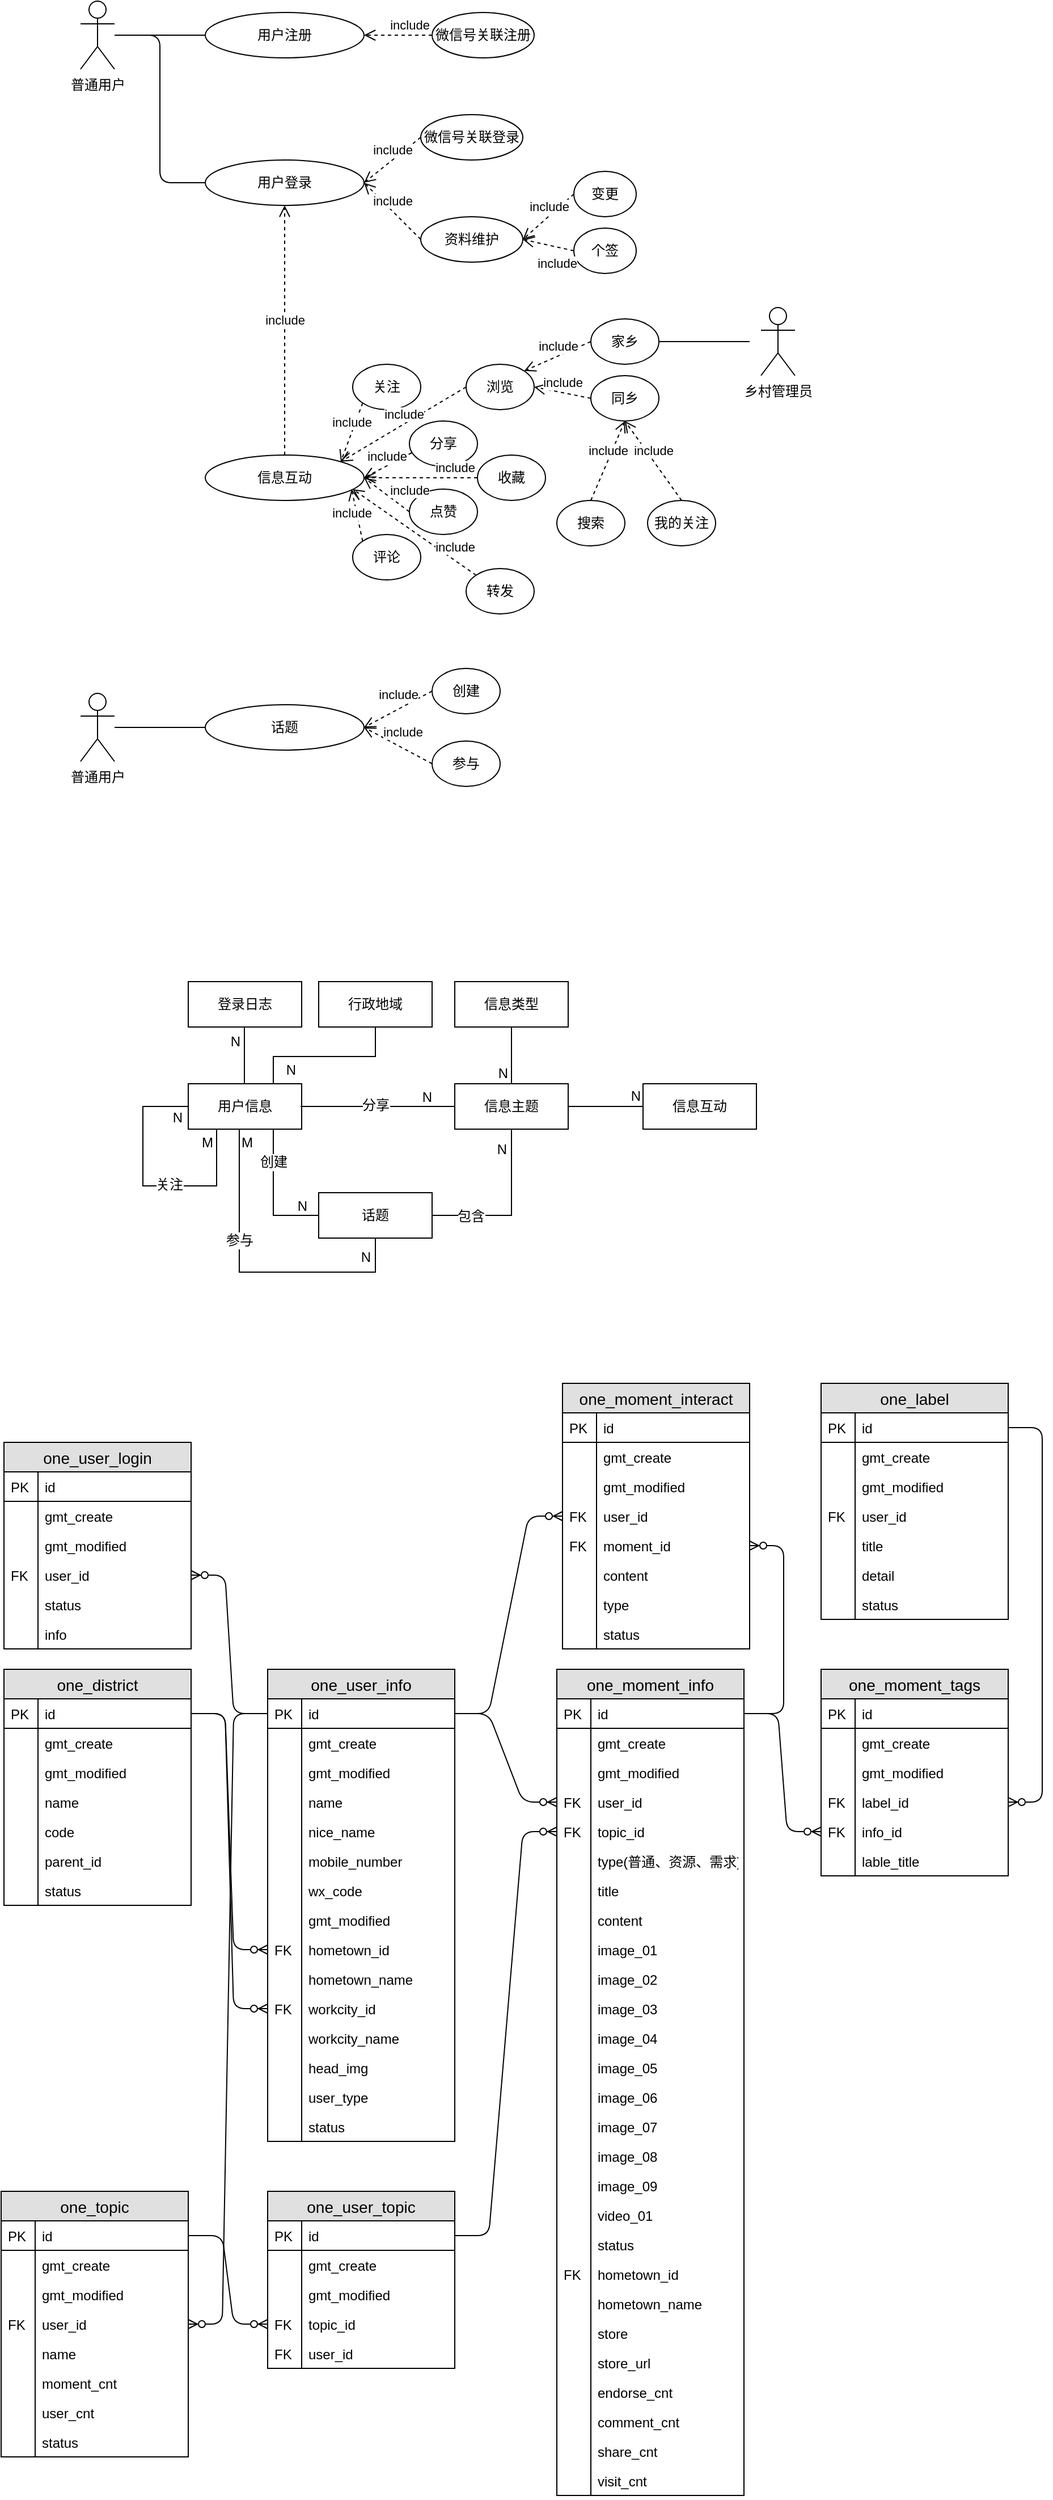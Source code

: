 <mxfile version="12.7.0" type="github">
  <diagram id="z6mWfxhPlvkBPBS3VZm2" name="第 1 页">
    <mxGraphModel dx="946" dy="614" grid="0" gridSize="10" guides="1" tooltips="1" connect="1" arrows="1" fold="1" page="1" pageScale="1" pageWidth="3300" pageHeight="4681" math="0" shadow="0">
      <root>
        <mxCell id="0"/>
        <mxCell id="1" parent="0"/>
        <mxCell id="F3MhlRDMAXvPKMbIA6Lk-339" value="" style="edgeStyle=entityRelationEdgeStyle;fontSize=12;html=1;endArrow=ERzeroToMany;endFill=1;exitX=1;exitY=0.5;exitDx=0;exitDy=0;entryX=0;entryY=0.5;entryDx=0;entryDy=0;" parent="1" source="F3MhlRDMAXvPKMbIA6Lk-166" target="F3MhlRDMAXvPKMbIA6Lk-296" edge="1">
          <mxGeometry width="100" height="100" relative="1" as="geometry">
            <mxPoint x="480" y="1699" as="sourcePoint"/>
            <mxPoint x="570" y="1777" as="targetPoint"/>
          </mxGeometry>
        </mxCell>
        <mxCell id="F3MhlRDMAXvPKMbIA6Lk-1" value="普通用户" style="shape=umlActor;verticalLabelPosition=bottom;labelBackgroundColor=#ffffff;verticalAlign=top;html=1;" parent="1" vertex="1">
          <mxGeometry x="140" y="180" width="30" height="60" as="geometry"/>
        </mxCell>
        <mxCell id="F3MhlRDMAXvPKMbIA6Lk-2" value="用户注册" style="ellipse;whiteSpace=wrap;html=1;" parent="1" vertex="1">
          <mxGeometry x="250" y="190" width="140" height="40" as="geometry"/>
        </mxCell>
        <mxCell id="F3MhlRDMAXvPKMbIA6Lk-5" value="微信号关联注册" style="ellipse;whiteSpace=wrap;html=1;" parent="1" vertex="1">
          <mxGeometry x="450" y="190" width="90" height="40" as="geometry"/>
        </mxCell>
        <mxCell id="F3MhlRDMAXvPKMbIA6Lk-14" value="" style="line;strokeWidth=1;fillColor=none;align=left;verticalAlign=middle;spacingTop=-1;spacingLeft=3;spacingRight=3;rotatable=0;labelPosition=right;points=[];portConstraint=eastwest;" parent="1" vertex="1">
          <mxGeometry x="170" y="206" width="80" height="8" as="geometry"/>
        </mxCell>
        <mxCell id="F3MhlRDMAXvPKMbIA6Lk-15" value="用户登录" style="ellipse;whiteSpace=wrap;html=1;" parent="1" vertex="1">
          <mxGeometry x="250" y="320" width="140" height="40" as="geometry"/>
        </mxCell>
        <mxCell id="F3MhlRDMAXvPKMbIA6Lk-19" value="" style="endArrow=none;html=1;edgeStyle=orthogonalEdgeStyle;entryX=0;entryY=0.5;entryDx=0;entryDy=0;" parent="1" source="F3MhlRDMAXvPKMbIA6Lk-1" target="F3MhlRDMAXvPKMbIA6Lk-15" edge="1">
          <mxGeometry relative="1" as="geometry">
            <mxPoint x="120" y="390" as="sourcePoint"/>
            <mxPoint x="280" y="390" as="targetPoint"/>
          </mxGeometry>
        </mxCell>
        <mxCell id="F3MhlRDMAXvPKMbIA6Lk-20" value="" style="resizable=0;html=1;align=left;verticalAlign=bottom;labelBackgroundColor=#ffffff;fontSize=10;" parent="F3MhlRDMAXvPKMbIA6Lk-19" connectable="0" vertex="1">
          <mxGeometry x="-1" relative="1" as="geometry"/>
        </mxCell>
        <mxCell id="F3MhlRDMAXvPKMbIA6Lk-21" value="" style="resizable=0;html=1;align=right;verticalAlign=bottom;labelBackgroundColor=#ffffff;fontSize=10;" parent="F3MhlRDMAXvPKMbIA6Lk-19" connectable="0" vertex="1">
          <mxGeometry x="1" relative="1" as="geometry">
            <mxPoint y="130" as="offset"/>
          </mxGeometry>
        </mxCell>
        <mxCell id="F3MhlRDMAXvPKMbIA6Lk-22" value="信息互动" style="ellipse;whiteSpace=wrap;html=1;" parent="1" vertex="1">
          <mxGeometry x="250" y="580" width="140" height="40" as="geometry"/>
        </mxCell>
        <mxCell id="F3MhlRDMAXvPKMbIA6Lk-23" value="关注" style="ellipse;whiteSpace=wrap;html=1;" parent="1" vertex="1">
          <mxGeometry x="380" y="500" width="60" height="40" as="geometry"/>
        </mxCell>
        <mxCell id="F3MhlRDMAXvPKMbIA6Lk-33" value="分享" style="ellipse;whiteSpace=wrap;html=1;" parent="1" vertex="1">
          <mxGeometry x="430" y="550" width="60" height="40" as="geometry"/>
        </mxCell>
        <mxCell id="F3MhlRDMAXvPKMbIA6Lk-34" value="点赞" style="ellipse;whiteSpace=wrap;html=1;" parent="1" vertex="1">
          <mxGeometry x="430" y="610" width="60" height="40" as="geometry"/>
        </mxCell>
        <mxCell id="F3MhlRDMAXvPKMbIA6Lk-35" value="评论" style="ellipse;whiteSpace=wrap;html=1;" parent="1" vertex="1">
          <mxGeometry x="380" y="650" width="60" height="40" as="geometry"/>
        </mxCell>
        <mxCell id="F3MhlRDMAXvPKMbIA6Lk-36" value="浏览" style="ellipse;whiteSpace=wrap;html=1;" parent="1" vertex="1">
          <mxGeometry x="480" y="500" width="60" height="40" as="geometry"/>
        </mxCell>
        <mxCell id="F3MhlRDMAXvPKMbIA6Lk-37" value="include" style="html=1;verticalAlign=bottom;endArrow=open;dashed=1;endSize=8;exitX=0;exitY=1;exitDx=0;exitDy=0;entryX=1;entryY=0;entryDx=0;entryDy=0;" parent="1" source="F3MhlRDMAXvPKMbIA6Lk-23" target="F3MhlRDMAXvPKMbIA6Lk-22" edge="1">
          <mxGeometry relative="1" as="geometry">
            <mxPoint x="500" y="760" as="sourcePoint"/>
            <mxPoint x="420" y="760" as="targetPoint"/>
          </mxGeometry>
        </mxCell>
        <mxCell id="F3MhlRDMAXvPKMbIA6Lk-38" value="include" style="html=1;verticalAlign=bottom;endArrow=open;dashed=1;endSize=8;exitX=0;exitY=0.5;exitDx=0;exitDy=0;entryX=1;entryY=0;entryDx=0;entryDy=0;" parent="1" source="F3MhlRDMAXvPKMbIA6Lk-36" target="F3MhlRDMAXvPKMbIA6Lk-22" edge="1">
          <mxGeometry relative="1" as="geometry">
            <mxPoint x="398.787" y="544.142" as="sourcePoint"/>
            <mxPoint x="379.497" y="595.858" as="targetPoint"/>
          </mxGeometry>
        </mxCell>
        <mxCell id="F3MhlRDMAXvPKMbIA6Lk-39" value="include" style="html=1;verticalAlign=bottom;endArrow=open;dashed=1;endSize=8;exitX=0.033;exitY=0.7;exitDx=0;exitDy=0;exitPerimeter=0;entryX=1;entryY=0.5;entryDx=0;entryDy=0;" parent="1" source="F3MhlRDMAXvPKMbIA6Lk-33" target="F3MhlRDMAXvPKMbIA6Lk-22" edge="1">
          <mxGeometry x="0.057" relative="1" as="geometry">
            <mxPoint x="490" y="530" as="sourcePoint"/>
            <mxPoint x="379" y="596" as="targetPoint"/>
            <mxPoint as="offset"/>
          </mxGeometry>
        </mxCell>
        <mxCell id="F3MhlRDMAXvPKMbIA6Lk-40" value="include" style="html=1;verticalAlign=bottom;endArrow=open;dashed=1;endSize=8;exitX=0;exitY=0.5;exitDx=0;exitDy=0;entryX=1;entryY=0.5;entryDx=0;entryDy=0;" parent="1" source="F3MhlRDMAXvPKMbIA6Lk-34" target="F3MhlRDMAXvPKMbIA6Lk-22" edge="1">
          <mxGeometry x="-0.76" y="-8" relative="1" as="geometry">
            <mxPoint x="441.98" y="588" as="sourcePoint"/>
            <mxPoint x="400" y="610" as="targetPoint"/>
            <mxPoint as="offset"/>
          </mxGeometry>
        </mxCell>
        <mxCell id="F3MhlRDMAXvPKMbIA6Lk-43" value="include" style="html=1;verticalAlign=bottom;endArrow=open;dashed=1;endSize=8;exitX=0;exitY=0;exitDx=0;exitDy=0;" parent="1" source="F3MhlRDMAXvPKMbIA6Lk-35" edge="1">
          <mxGeometry x="-0.251" y="6" relative="1" as="geometry">
            <mxPoint x="398.787" y="544.142" as="sourcePoint"/>
            <mxPoint x="379" y="610" as="targetPoint"/>
            <mxPoint as="offset"/>
          </mxGeometry>
        </mxCell>
        <mxCell id="F3MhlRDMAXvPKMbIA6Lk-44" value="家乡" style="ellipse;whiteSpace=wrap;html=1;" parent="1" vertex="1">
          <mxGeometry x="590" y="460" width="60" height="40" as="geometry"/>
        </mxCell>
        <mxCell id="F3MhlRDMAXvPKMbIA6Lk-45" value="同乡" style="ellipse;whiteSpace=wrap;html=1;" parent="1" vertex="1">
          <mxGeometry x="590" y="510" width="60" height="40" as="geometry"/>
        </mxCell>
        <mxCell id="F3MhlRDMAXvPKMbIA6Lk-46" value="include" style="html=1;verticalAlign=bottom;endArrow=open;dashed=1;endSize=8;exitX=0;exitY=0.5;exitDx=0;exitDy=0;entryX=1;entryY=0;entryDx=0;entryDy=0;" parent="1" source="F3MhlRDMAXvPKMbIA6Lk-44" target="F3MhlRDMAXvPKMbIA6Lk-36" edge="1">
          <mxGeometry relative="1" as="geometry">
            <mxPoint x="630.5" y="437.07" as="sourcePoint"/>
            <mxPoint x="519.997" y="502.928" as="targetPoint"/>
          </mxGeometry>
        </mxCell>
        <mxCell id="F3MhlRDMAXvPKMbIA6Lk-47" value="include" style="html=1;verticalAlign=bottom;endArrow=open;dashed=1;endSize=8;exitX=0;exitY=0.5;exitDx=0;exitDy=0;entryX=1;entryY=0.5;entryDx=0;entryDy=0;" parent="1" source="F3MhlRDMAXvPKMbIA6Lk-45" target="F3MhlRDMAXvPKMbIA6Lk-36" edge="1">
          <mxGeometry relative="1" as="geometry">
            <mxPoint x="598.79" y="530" as="sourcePoint"/>
            <mxPoint x="540.003" y="555.858" as="targetPoint"/>
          </mxGeometry>
        </mxCell>
        <mxCell id="F3MhlRDMAXvPKMbIA6Lk-49" value="include" style="html=1;verticalAlign=bottom;endArrow=open;dashed=1;endSize=8;exitX=0;exitY=0.5;exitDx=0;exitDy=0;" parent="1" source="F3MhlRDMAXvPKMbIA6Lk-5" edge="1">
          <mxGeometry x="-0.333" relative="1" as="geometry">
            <mxPoint x="459" y="190" as="sourcePoint"/>
            <mxPoint x="390" y="210" as="targetPoint"/>
            <mxPoint as="offset"/>
          </mxGeometry>
        </mxCell>
        <mxCell id="F3MhlRDMAXvPKMbIA6Lk-50" value="乡村管理员" style="shape=umlActor;verticalLabelPosition=bottom;labelBackgroundColor=#ffffff;verticalAlign=top;html=1;" parent="1" vertex="1">
          <mxGeometry x="740" y="450" width="30" height="60" as="geometry"/>
        </mxCell>
        <mxCell id="F3MhlRDMAXvPKMbIA6Lk-54" value="" style="line;strokeWidth=1;fillColor=none;align=left;verticalAlign=middle;spacingTop=-1;spacingLeft=3;spacingRight=3;rotatable=0;labelPosition=right;points=[];portConstraint=eastwest;" parent="1" vertex="1">
          <mxGeometry x="650" y="476" width="80" height="8" as="geometry"/>
        </mxCell>
        <mxCell id="F3MhlRDMAXvPKMbIA6Lk-55" value="include" style="html=1;verticalAlign=bottom;endArrow=open;dashed=1;endSize=8;entryX=0.5;entryY=1;entryDx=0;entryDy=0;exitX=0.5;exitY=0;exitDx=0;exitDy=0;" parent="1" source="F3MhlRDMAXvPKMbIA6Lk-22" target="F3MhlRDMAXvPKMbIA6Lk-15" edge="1">
          <mxGeometry relative="1" as="geometry">
            <mxPoint x="190" y="404.14" as="sourcePoint"/>
            <mxPoint x="311.213" y="509.998" as="targetPoint"/>
          </mxGeometry>
        </mxCell>
        <mxCell id="F3MhlRDMAXvPKMbIA6Lk-56" value="资料维护" style="ellipse;whiteSpace=wrap;html=1;" parent="1" vertex="1">
          <mxGeometry x="440" y="370" width="90" height="40" as="geometry"/>
        </mxCell>
        <mxCell id="F3MhlRDMAXvPKMbIA6Lk-57" value="include" style="html=1;verticalAlign=bottom;endArrow=open;dashed=1;endSize=8;entryX=1;entryY=0.5;entryDx=0;entryDy=0;exitX=0;exitY=0.5;exitDx=0;exitDy=0;" parent="1" source="F3MhlRDMAXvPKMbIA6Lk-56" target="F3MhlRDMAXvPKMbIA6Lk-15" edge="1">
          <mxGeometry relative="1" as="geometry">
            <mxPoint x="450" y="570" as="sourcePoint"/>
            <mxPoint x="450" y="350" as="targetPoint"/>
          </mxGeometry>
        </mxCell>
        <mxCell id="F3MhlRDMAXvPKMbIA6Lk-58" value="微信号关联登录" style="ellipse;whiteSpace=wrap;html=1;" parent="1" vertex="1">
          <mxGeometry x="440" y="280" width="90" height="40" as="geometry"/>
        </mxCell>
        <mxCell id="F3MhlRDMAXvPKMbIA6Lk-59" value="include" style="html=1;verticalAlign=bottom;endArrow=open;dashed=1;endSize=8;exitX=0;exitY=0.5;exitDx=0;exitDy=0;" parent="1" source="F3MhlRDMAXvPKMbIA6Lk-58" edge="1">
          <mxGeometry relative="1" as="geometry">
            <mxPoint x="450" y="400" as="sourcePoint"/>
            <mxPoint x="390" y="340" as="targetPoint"/>
          </mxGeometry>
        </mxCell>
        <mxCell id="F3MhlRDMAXvPKMbIA6Lk-60" value="搜索" style="ellipse;whiteSpace=wrap;html=1;" parent="1" vertex="1">
          <mxGeometry x="560" y="620" width="60" height="40" as="geometry"/>
        </mxCell>
        <mxCell id="F3MhlRDMAXvPKMbIA6Lk-61" value="我的关注" style="ellipse;whiteSpace=wrap;html=1;" parent="1" vertex="1">
          <mxGeometry x="640" y="620" width="60" height="40" as="geometry"/>
        </mxCell>
        <mxCell id="F3MhlRDMAXvPKMbIA6Lk-62" value="include" style="html=1;verticalAlign=bottom;endArrow=open;dashed=1;endSize=8;exitX=0.5;exitY=0;exitDx=0;exitDy=0;entryX=0.5;entryY=1;entryDx=0;entryDy=0;" parent="1" source="F3MhlRDMAXvPKMbIA6Lk-60" target="F3MhlRDMAXvPKMbIA6Lk-45" edge="1">
          <mxGeometry relative="1" as="geometry">
            <mxPoint x="600" y="540" as="sourcePoint"/>
            <mxPoint x="550" y="530" as="targetPoint"/>
          </mxGeometry>
        </mxCell>
        <mxCell id="F3MhlRDMAXvPKMbIA6Lk-63" value="include" style="html=1;verticalAlign=bottom;endArrow=open;dashed=1;endSize=8;exitX=0.5;exitY=0;exitDx=0;exitDy=0;entryX=0.5;entryY=1;entryDx=0;entryDy=0;" parent="1" source="F3MhlRDMAXvPKMbIA6Lk-61" target="F3MhlRDMAXvPKMbIA6Lk-45" edge="1">
          <mxGeometry relative="1" as="geometry">
            <mxPoint x="600" y="630" as="sourcePoint"/>
            <mxPoint x="630" y="560" as="targetPoint"/>
          </mxGeometry>
        </mxCell>
        <mxCell id="F3MhlRDMAXvPKMbIA6Lk-64" value="转发" style="ellipse;whiteSpace=wrap;html=1;" parent="1" vertex="1">
          <mxGeometry x="480" y="680" width="60" height="40" as="geometry"/>
        </mxCell>
        <mxCell id="F3MhlRDMAXvPKMbIA6Lk-65" value="include" style="html=1;verticalAlign=bottom;endArrow=open;dashed=1;endSize=8;exitX=0;exitY=0;exitDx=0;exitDy=0;" parent="1" source="F3MhlRDMAXvPKMbIA6Lk-64" edge="1">
          <mxGeometry x="-0.631" y="-2" relative="1" as="geometry">
            <mxPoint x="490" y="530" as="sourcePoint"/>
            <mxPoint x="380" y="610" as="targetPoint"/>
            <mxPoint as="offset"/>
          </mxGeometry>
        </mxCell>
        <mxCell id="F3MhlRDMAXvPKMbIA6Lk-85" value="用户信息" style="whiteSpace=wrap;html=1;align=center;" parent="1" vertex="1">
          <mxGeometry x="235" y="1134" width="100" height="40" as="geometry"/>
        </mxCell>
        <mxCell id="F3MhlRDMAXvPKMbIA6Lk-86" value="信息主题" style="whiteSpace=wrap;html=1;align=center;" parent="1" vertex="1">
          <mxGeometry x="470" y="1134" width="100" height="40" as="geometry"/>
        </mxCell>
        <mxCell id="F3MhlRDMAXvPKMbIA6Lk-91" value="" style="endArrow=none;html=1;rounded=0;exitX=0.25;exitY=1;exitDx=0;exitDy=0;entryX=0;entryY=0.5;entryDx=0;entryDy=0;" parent="1" source="F3MhlRDMAXvPKMbIA6Lk-85" target="F3MhlRDMAXvPKMbIA6Lk-85" edge="1">
          <mxGeometry relative="1" as="geometry">
            <mxPoint x="225" y="1274" as="sourcePoint"/>
            <mxPoint x="165" y="1224" as="targetPoint"/>
            <Array as="points">
              <mxPoint x="260" y="1224"/>
              <mxPoint x="195" y="1224"/>
              <mxPoint x="195" y="1154"/>
            </Array>
          </mxGeometry>
        </mxCell>
        <mxCell id="F3MhlRDMAXvPKMbIA6Lk-92" value="M" style="resizable=0;html=1;align=left;verticalAlign=bottom;" parent="F3MhlRDMAXvPKMbIA6Lk-91" connectable="0" vertex="1">
          <mxGeometry x="-1" relative="1" as="geometry">
            <mxPoint x="-15" y="20" as="offset"/>
          </mxGeometry>
        </mxCell>
        <mxCell id="F3MhlRDMAXvPKMbIA6Lk-93" value="N" style="resizable=0;html=1;align=right;verticalAlign=bottom;" parent="F3MhlRDMAXvPKMbIA6Lk-91" connectable="0" vertex="1">
          <mxGeometry x="1" relative="1" as="geometry">
            <mxPoint x="-5" y="18" as="offset"/>
          </mxGeometry>
        </mxCell>
        <mxCell id="F3MhlRDMAXvPKMbIA6Lk-94" value="关注" style="text;html=1;align=center;verticalAlign=middle;resizable=0;points=[];labelBackgroundColor=#ffffff;" parent="F3MhlRDMAXvPKMbIA6Lk-91" vertex="1" connectable="0">
          <mxGeometry x="-0.176" y="-1" relative="1" as="geometry">
            <mxPoint as="offset"/>
          </mxGeometry>
        </mxCell>
        <mxCell id="F3MhlRDMAXvPKMbIA6Lk-95" value="" style="endArrow=none;html=1;rounded=0;entryX=0;entryY=0.5;entryDx=0;entryDy=0;" parent="1" target="F3MhlRDMAXvPKMbIA6Lk-86" edge="1">
          <mxGeometry relative="1" as="geometry">
            <mxPoint x="334" y="1154" as="sourcePoint"/>
            <mxPoint x="434" y="1154" as="targetPoint"/>
          </mxGeometry>
        </mxCell>
        <mxCell id="F3MhlRDMAXvPKMbIA6Lk-96" value="N" style="resizable=0;html=1;align=right;verticalAlign=bottom;" parent="F3MhlRDMAXvPKMbIA6Lk-95" connectable="0" vertex="1">
          <mxGeometry x="1" relative="1" as="geometry">
            <mxPoint x="-20" as="offset"/>
          </mxGeometry>
        </mxCell>
        <mxCell id="F3MhlRDMAXvPKMbIA6Lk-97" value="分享" style="text;html=1;align=center;verticalAlign=middle;resizable=0;points=[];labelBackgroundColor=#ffffff;" parent="F3MhlRDMAXvPKMbIA6Lk-95" vertex="1" connectable="0">
          <mxGeometry x="-0.037" y="1" relative="1" as="geometry">
            <mxPoint as="offset"/>
          </mxGeometry>
        </mxCell>
        <mxCell id="F3MhlRDMAXvPKMbIA6Lk-98" value="信息类型" style="whiteSpace=wrap;html=1;align=center;" parent="1" vertex="1">
          <mxGeometry x="470" y="1044" width="100" height="40" as="geometry"/>
        </mxCell>
        <mxCell id="F3MhlRDMAXvPKMbIA6Lk-99" value="" style="endArrow=none;html=1;rounded=0;exitX=0.5;exitY=1;exitDx=0;exitDy=0;" parent="1" source="F3MhlRDMAXvPKMbIA6Lk-98" target="F3MhlRDMAXvPKMbIA6Lk-86" edge="1">
          <mxGeometry relative="1" as="geometry">
            <mxPoint x="580" y="1114" as="sourcePoint"/>
            <mxPoint x="740" y="1114" as="targetPoint"/>
          </mxGeometry>
        </mxCell>
        <mxCell id="F3MhlRDMAXvPKMbIA6Lk-100" value="N" style="resizable=0;html=1;align=right;verticalAlign=bottom;" parent="F3MhlRDMAXvPKMbIA6Lk-99" connectable="0" vertex="1">
          <mxGeometry x="1" relative="1" as="geometry">
            <mxPoint x="-3" y="-1" as="offset"/>
          </mxGeometry>
        </mxCell>
        <mxCell id="F3MhlRDMAXvPKMbIA6Lk-101" value="信息互动" style="whiteSpace=wrap;html=1;align=center;" parent="1" vertex="1">
          <mxGeometry x="636" y="1134" width="100" height="40" as="geometry"/>
        </mxCell>
        <mxCell id="F3MhlRDMAXvPKMbIA6Lk-102" value="" style="endArrow=none;html=1;rounded=0;exitX=1;exitY=0.5;exitDx=0;exitDy=0;entryX=0;entryY=0.5;entryDx=0;entryDy=0;" parent="1" source="F3MhlRDMAXvPKMbIA6Lk-86" target="F3MhlRDMAXvPKMbIA6Lk-101" edge="1">
          <mxGeometry relative="1" as="geometry">
            <mxPoint x="519.5" y="1174" as="sourcePoint"/>
            <mxPoint x="519.5" y="1224" as="targetPoint"/>
          </mxGeometry>
        </mxCell>
        <mxCell id="F3MhlRDMAXvPKMbIA6Lk-103" value="N" style="resizable=0;html=1;align=right;verticalAlign=bottom;" parent="F3MhlRDMAXvPKMbIA6Lk-102" connectable="0" vertex="1">
          <mxGeometry x="1" relative="1" as="geometry">
            <mxPoint x="-2" y="-1" as="offset"/>
          </mxGeometry>
        </mxCell>
        <mxCell id="F3MhlRDMAXvPKMbIA6Lk-106" value="登录日志" style="whiteSpace=wrap;html=1;align=center;" parent="1" vertex="1">
          <mxGeometry x="235" y="1044" width="100" height="40" as="geometry"/>
        </mxCell>
        <mxCell id="F3MhlRDMAXvPKMbIA6Lk-107" value="" style="endArrow=none;html=1;rounded=0;exitX=0.5;exitY=1;exitDx=0;exitDy=0;" parent="1" edge="1">
          <mxGeometry relative="1" as="geometry">
            <mxPoint x="284.5" y="1084" as="sourcePoint"/>
            <mxPoint x="284.5" y="1134" as="targetPoint"/>
          </mxGeometry>
        </mxCell>
        <mxCell id="F3MhlRDMAXvPKMbIA6Lk-108" value="N" style="resizable=0;html=1;align=right;verticalAlign=bottom;" parent="F3MhlRDMAXvPKMbIA6Lk-107" connectable="0" vertex="1">
          <mxGeometry x="1" relative="1" as="geometry">
            <mxPoint x="-3" y="-29" as="offset"/>
          </mxGeometry>
        </mxCell>
        <mxCell id="F3MhlRDMAXvPKMbIA6Lk-110" value="普通用户" style="shape=umlActor;verticalLabelPosition=bottom;labelBackgroundColor=#ffffff;verticalAlign=top;html=1;" parent="1" vertex="1">
          <mxGeometry x="140" y="790" width="30" height="60" as="geometry"/>
        </mxCell>
        <mxCell id="F3MhlRDMAXvPKMbIA6Lk-111" value="话题" style="ellipse;whiteSpace=wrap;html=1;" parent="1" vertex="1">
          <mxGeometry x="250" y="800" width="140" height="40" as="geometry"/>
        </mxCell>
        <mxCell id="F3MhlRDMAXvPKMbIA6Lk-112" value="" style="line;strokeWidth=1;fillColor=none;align=left;verticalAlign=middle;spacingTop=-1;spacingLeft=3;spacingRight=3;rotatable=0;labelPosition=right;points=[];portConstraint=eastwest;" parent="1" vertex="1">
          <mxGeometry x="170" y="816" width="80" height="8" as="geometry"/>
        </mxCell>
        <mxCell id="F3MhlRDMAXvPKMbIA6Lk-113" value="创建" style="ellipse;whiteSpace=wrap;html=1;" parent="1" vertex="1">
          <mxGeometry x="450" y="768" width="60" height="40" as="geometry"/>
        </mxCell>
        <mxCell id="F3MhlRDMAXvPKMbIA6Lk-114" value="参与" style="ellipse;whiteSpace=wrap;html=1;" parent="1" vertex="1">
          <mxGeometry x="450" y="832" width="60" height="40" as="geometry"/>
        </mxCell>
        <mxCell id="F3MhlRDMAXvPKMbIA6Lk-115" value="include" style="html=1;verticalAlign=bottom;endArrow=open;dashed=1;endSize=8;exitX=0;exitY=0.5;exitDx=0;exitDy=0;entryX=1;entryY=0.5;entryDx=0;entryDy=0;" parent="1" source="F3MhlRDMAXvPKMbIA6Lk-113" target="F3MhlRDMAXvPKMbIA6Lk-111" edge="1">
          <mxGeometry x="-0.055" y="-4" relative="1" as="geometry">
            <mxPoint x="464.397" y="789.998" as="sourcePoint"/>
            <mxPoint x="355.61" y="714.14" as="targetPoint"/>
            <mxPoint as="offset"/>
          </mxGeometry>
        </mxCell>
        <mxCell id="F3MhlRDMAXvPKMbIA6Lk-116" value="include" style="html=1;verticalAlign=bottom;endArrow=open;dashed=1;endSize=8;exitX=0;exitY=0.5;exitDx=0;exitDy=0;entryX=1;entryY=0.5;entryDx=0;entryDy=0;" parent="1" source="F3MhlRDMAXvPKMbIA6Lk-114" target="F3MhlRDMAXvPKMbIA6Lk-111" edge="1">
          <mxGeometry x="-0.055" y="-4" relative="1" as="geometry">
            <mxPoint x="460" y="798" as="sourcePoint"/>
            <mxPoint x="400" y="830" as="targetPoint"/>
            <mxPoint as="offset"/>
          </mxGeometry>
        </mxCell>
        <mxCell id="F3MhlRDMAXvPKMbIA6Lk-117" value="话题" style="whiteSpace=wrap;html=1;align=center;" parent="1" vertex="1">
          <mxGeometry x="350" y="1230" width="100" height="40" as="geometry"/>
        </mxCell>
        <mxCell id="F3MhlRDMAXvPKMbIA6Lk-118" value="" style="endArrow=none;html=1;rounded=0;exitX=0.75;exitY=1;exitDx=0;exitDy=0;entryX=0;entryY=0.5;entryDx=0;entryDy=0;" parent="1" source="F3MhlRDMAXvPKMbIA6Lk-85" target="F3MhlRDMAXvPKMbIA6Lk-117" edge="1">
          <mxGeometry relative="1" as="geometry">
            <mxPoint x="320" y="1250" as="sourcePoint"/>
            <mxPoint x="310" y="1350" as="targetPoint"/>
            <Array as="points">
              <mxPoint x="310" y="1250"/>
            </Array>
          </mxGeometry>
        </mxCell>
        <mxCell id="F3MhlRDMAXvPKMbIA6Lk-119" value="N" style="resizable=0;html=1;align=right;verticalAlign=bottom;" parent="F3MhlRDMAXvPKMbIA6Lk-118" connectable="0" vertex="1">
          <mxGeometry x="1" relative="1" as="geometry">
            <mxPoint x="-10" as="offset"/>
          </mxGeometry>
        </mxCell>
        <mxCell id="F3MhlRDMAXvPKMbIA6Lk-120" value="创建" style="text;html=1;align=center;verticalAlign=middle;resizable=0;points=[];labelBackgroundColor=#ffffff;" parent="F3MhlRDMAXvPKMbIA6Lk-118" vertex="1" connectable="0">
          <mxGeometry x="-0.037" y="1" relative="1" as="geometry">
            <mxPoint x="-1" y="-27" as="offset"/>
          </mxGeometry>
        </mxCell>
        <mxCell id="F3MhlRDMAXvPKMbIA6Lk-121" value="" style="endArrow=none;html=1;rounded=0;exitX=1;exitY=0.5;exitDx=0;exitDy=0;entryX=0.5;entryY=1;entryDx=0;entryDy=0;" parent="1" source="F3MhlRDMAXvPKMbIA6Lk-117" target="F3MhlRDMAXvPKMbIA6Lk-86" edge="1">
          <mxGeometry relative="1" as="geometry">
            <mxPoint x="495" y="1210" as="sourcePoint"/>
            <mxPoint x="525" y="1286" as="targetPoint"/>
            <Array as="points">
              <mxPoint x="520" y="1250"/>
            </Array>
          </mxGeometry>
        </mxCell>
        <mxCell id="F3MhlRDMAXvPKMbIA6Lk-122" value="N" style="resizable=0;html=1;align=right;verticalAlign=bottom;" parent="F3MhlRDMAXvPKMbIA6Lk-121" connectable="0" vertex="1">
          <mxGeometry x="1" relative="1" as="geometry">
            <mxPoint x="-4" y="26" as="offset"/>
          </mxGeometry>
        </mxCell>
        <mxCell id="F3MhlRDMAXvPKMbIA6Lk-123" value="包含" style="text;html=1;align=center;verticalAlign=middle;resizable=0;points=[];labelBackgroundColor=#ffffff;" parent="F3MhlRDMAXvPKMbIA6Lk-121" vertex="1" connectable="0">
          <mxGeometry x="-0.037" y="1" relative="1" as="geometry">
            <mxPoint x="-35" y="1" as="offset"/>
          </mxGeometry>
        </mxCell>
        <mxCell id="F3MhlRDMAXvPKMbIA6Lk-124" value="" style="endArrow=none;html=1;rounded=0;exitX=0.75;exitY=1;exitDx=0;exitDy=0;entryX=0.5;entryY=1;entryDx=0;entryDy=0;" parent="1" target="F3MhlRDMAXvPKMbIA6Lk-117" edge="1">
          <mxGeometry relative="1" as="geometry">
            <mxPoint x="280" y="1174" as="sourcePoint"/>
            <mxPoint x="420" y="1300" as="targetPoint"/>
            <Array as="points">
              <mxPoint x="280" y="1300"/>
              <mxPoint x="400" y="1300"/>
            </Array>
          </mxGeometry>
        </mxCell>
        <mxCell id="F3MhlRDMAXvPKMbIA6Lk-125" value="N" style="resizable=0;html=1;align=right;verticalAlign=bottom;" parent="F3MhlRDMAXvPKMbIA6Lk-124" connectable="0" vertex="1">
          <mxGeometry x="1" relative="1" as="geometry">
            <mxPoint x="-4" y="25" as="offset"/>
          </mxGeometry>
        </mxCell>
        <mxCell id="F3MhlRDMAXvPKMbIA6Lk-126" value="参与" style="text;html=1;align=center;verticalAlign=middle;resizable=0;points=[];labelBackgroundColor=#ffffff;" parent="F3MhlRDMAXvPKMbIA6Lk-124" vertex="1" connectable="0">
          <mxGeometry x="-0.037" y="1" relative="1" as="geometry">
            <mxPoint x="-7" y="-27" as="offset"/>
          </mxGeometry>
        </mxCell>
        <mxCell id="F3MhlRDMAXvPKMbIA6Lk-127" value="M" style="resizable=0;html=1;align=left;verticalAlign=bottom;" parent="1" connectable="0" vertex="1">
          <mxGeometry x="295" y="1174" as="geometry">
            <mxPoint x="-15" y="20" as="offset"/>
          </mxGeometry>
        </mxCell>
        <mxCell id="F3MhlRDMAXvPKMbIA6Lk-128" value="one_user_info" style="swimlane;fontStyle=0;childLayout=stackLayout;horizontal=1;startSize=26;fillColor=#e0e0e0;horizontalStack=0;resizeParent=1;resizeParentMax=0;resizeLast=0;collapsible=1;marginBottom=0;swimlaneFillColor=#ffffff;align=center;fontSize=14;" parent="1" vertex="1">
          <mxGeometry x="305" y="1650" width="165" height="416" as="geometry"/>
        </mxCell>
        <mxCell id="F3MhlRDMAXvPKMbIA6Lk-166" value="id" style="shape=partialRectangle;top=0;left=0;right=0;bottom=1;align=left;verticalAlign=top;fillColor=none;spacingLeft=34;spacingRight=4;overflow=hidden;rotatable=0;points=[[0,0.5],[1,0.5]];portConstraint=eastwest;dropTarget=0;fontSize=12;" parent="F3MhlRDMAXvPKMbIA6Lk-128" vertex="1">
          <mxGeometry y="26" width="165" height="26" as="geometry"/>
        </mxCell>
        <mxCell id="F3MhlRDMAXvPKMbIA6Lk-167" value="PK" style="shape=partialRectangle;top=0;left=0;bottom=0;fillColor=none;align=left;verticalAlign=top;spacingLeft=4;spacingRight=4;overflow=hidden;rotatable=0;points=[];portConstraint=eastwest;part=1;fontSize=12;" parent="F3MhlRDMAXvPKMbIA6Lk-166" vertex="1" connectable="0">
          <mxGeometry width="30" height="26" as="geometry"/>
        </mxCell>
        <mxCell id="F3MhlRDMAXvPKMbIA6Lk-172" value="gmt_create" style="shape=partialRectangle;top=0;left=0;right=0;bottom=0;align=left;verticalAlign=top;fillColor=none;spacingLeft=34;spacingRight=4;overflow=hidden;rotatable=0;points=[[0,0.5],[1,0.5]];portConstraint=eastwest;dropTarget=0;fontSize=12;" parent="F3MhlRDMAXvPKMbIA6Lk-128" vertex="1">
          <mxGeometry y="52" width="165" height="26" as="geometry"/>
        </mxCell>
        <mxCell id="F3MhlRDMAXvPKMbIA6Lk-173" value="" style="shape=partialRectangle;top=0;left=0;bottom=0;fillColor=none;align=left;verticalAlign=top;spacingLeft=4;spacingRight=4;overflow=hidden;rotatable=0;points=[];portConstraint=eastwest;part=1;fontSize=12;" parent="F3MhlRDMAXvPKMbIA6Lk-172" vertex="1" connectable="0">
          <mxGeometry width="30" height="26" as="geometry"/>
        </mxCell>
        <mxCell id="F3MhlRDMAXvPKMbIA6Lk-174" value="gmt_modified" style="shape=partialRectangle;top=0;left=0;right=0;bottom=0;align=left;verticalAlign=top;fillColor=none;spacingLeft=34;spacingRight=4;overflow=hidden;rotatable=0;points=[[0,0.5],[1,0.5]];portConstraint=eastwest;dropTarget=0;fontSize=12;" parent="F3MhlRDMAXvPKMbIA6Lk-128" vertex="1">
          <mxGeometry y="78" width="165" height="26" as="geometry"/>
        </mxCell>
        <mxCell id="F3MhlRDMAXvPKMbIA6Lk-175" value="" style="shape=partialRectangle;top=0;left=0;bottom=0;fillColor=none;align=left;verticalAlign=top;spacingLeft=4;spacingRight=4;overflow=hidden;rotatable=0;points=[];portConstraint=eastwest;part=1;fontSize=12;" parent="F3MhlRDMAXvPKMbIA6Lk-174" vertex="1" connectable="0">
          <mxGeometry width="30" height="26" as="geometry"/>
        </mxCell>
        <mxCell id="F3MhlRDMAXvPKMbIA6Lk-176" value="name" style="shape=partialRectangle;top=0;left=0;right=0;bottom=0;align=left;verticalAlign=top;fillColor=none;spacingLeft=34;spacingRight=4;overflow=hidden;rotatable=0;points=[[0,0.5],[1,0.5]];portConstraint=eastwest;dropTarget=0;fontSize=12;" parent="F3MhlRDMAXvPKMbIA6Lk-128" vertex="1">
          <mxGeometry y="104" width="165" height="26" as="geometry"/>
        </mxCell>
        <mxCell id="F3MhlRDMAXvPKMbIA6Lk-177" value="" style="shape=partialRectangle;top=0;left=0;bottom=0;fillColor=none;align=left;verticalAlign=top;spacingLeft=4;spacingRight=4;overflow=hidden;rotatable=0;points=[];portConstraint=eastwest;part=1;fontSize=12;" parent="F3MhlRDMAXvPKMbIA6Lk-176" vertex="1" connectable="0">
          <mxGeometry width="30" height="26" as="geometry"/>
        </mxCell>
        <mxCell id="F3MhlRDMAXvPKMbIA6Lk-180" value="nice_name" style="shape=partialRectangle;top=0;left=0;right=0;bottom=0;align=left;verticalAlign=top;fillColor=none;spacingLeft=34;spacingRight=4;overflow=hidden;rotatable=0;points=[[0,0.5],[1,0.5]];portConstraint=eastwest;dropTarget=0;fontSize=12;" parent="F3MhlRDMAXvPKMbIA6Lk-128" vertex="1">
          <mxGeometry y="130" width="165" height="26" as="geometry"/>
        </mxCell>
        <mxCell id="F3MhlRDMAXvPKMbIA6Lk-181" value="" style="shape=partialRectangle;top=0;left=0;bottom=0;fillColor=none;align=left;verticalAlign=top;spacingLeft=4;spacingRight=4;overflow=hidden;rotatable=0;points=[];portConstraint=eastwest;part=1;fontSize=12;" parent="F3MhlRDMAXvPKMbIA6Lk-180" vertex="1" connectable="0">
          <mxGeometry width="30" height="26" as="geometry"/>
        </mxCell>
        <mxCell id="F3MhlRDMAXvPKMbIA6Lk-182" value="mobile_number" style="shape=partialRectangle;top=0;left=0;right=0;bottom=0;align=left;verticalAlign=top;fillColor=none;spacingLeft=34;spacingRight=4;overflow=hidden;rotatable=0;points=[[0,0.5],[1,0.5]];portConstraint=eastwest;dropTarget=0;fontSize=12;" parent="F3MhlRDMAXvPKMbIA6Lk-128" vertex="1">
          <mxGeometry y="156" width="165" height="26" as="geometry"/>
        </mxCell>
        <mxCell id="F3MhlRDMAXvPKMbIA6Lk-183" value="" style="shape=partialRectangle;top=0;left=0;bottom=0;fillColor=none;align=left;verticalAlign=top;spacingLeft=4;spacingRight=4;overflow=hidden;rotatable=0;points=[];portConstraint=eastwest;part=1;fontSize=12;" parent="F3MhlRDMAXvPKMbIA6Lk-182" vertex="1" connectable="0">
          <mxGeometry width="30" height="26" as="geometry"/>
        </mxCell>
        <mxCell id="F3MhlRDMAXvPKMbIA6Lk-184" value="wx_code" style="shape=partialRectangle;top=0;left=0;right=0;bottom=0;align=left;verticalAlign=top;fillColor=none;spacingLeft=34;spacingRight=4;overflow=hidden;rotatable=0;points=[[0,0.5],[1,0.5]];portConstraint=eastwest;dropTarget=0;fontSize=12;" parent="F3MhlRDMAXvPKMbIA6Lk-128" vertex="1">
          <mxGeometry y="182" width="165" height="26" as="geometry"/>
        </mxCell>
        <mxCell id="F3MhlRDMAXvPKMbIA6Lk-185" value="" style="shape=partialRectangle;top=0;left=0;bottom=0;fillColor=none;align=left;verticalAlign=top;spacingLeft=4;spacingRight=4;overflow=hidden;rotatable=0;points=[];portConstraint=eastwest;part=1;fontSize=12;" parent="F3MhlRDMAXvPKMbIA6Lk-184" vertex="1" connectable="0">
          <mxGeometry width="30" height="26" as="geometry"/>
        </mxCell>
        <mxCell id="F3MhlRDMAXvPKMbIA6Lk-178" value="gmt_modified" style="shape=partialRectangle;top=0;left=0;right=0;bottom=0;align=left;verticalAlign=top;fillColor=none;spacingLeft=34;spacingRight=4;overflow=hidden;rotatable=0;points=[[0,0.5],[1,0.5]];portConstraint=eastwest;dropTarget=0;fontSize=12;" parent="F3MhlRDMAXvPKMbIA6Lk-128" vertex="1">
          <mxGeometry y="208" width="165" height="26" as="geometry"/>
        </mxCell>
        <mxCell id="F3MhlRDMAXvPKMbIA6Lk-179" value="" style="shape=partialRectangle;top=0;left=0;bottom=0;fillColor=none;align=left;verticalAlign=top;spacingLeft=4;spacingRight=4;overflow=hidden;rotatable=0;points=[];portConstraint=eastwest;part=1;fontSize=12;" parent="F3MhlRDMAXvPKMbIA6Lk-178" vertex="1" connectable="0">
          <mxGeometry width="30" height="26" as="geometry"/>
        </mxCell>
        <mxCell id="F3MhlRDMAXvPKMbIA6Lk-188" value="hometown_id" style="shape=partialRectangle;top=0;left=0;right=0;bottom=0;align=left;verticalAlign=top;fillColor=none;spacingLeft=34;spacingRight=4;overflow=hidden;rotatable=0;points=[[0,0.5],[1,0.5]];portConstraint=eastwest;dropTarget=0;fontSize=12;" parent="F3MhlRDMAXvPKMbIA6Lk-128" vertex="1">
          <mxGeometry y="234" width="165" height="26" as="geometry"/>
        </mxCell>
        <mxCell id="F3MhlRDMAXvPKMbIA6Lk-189" value="FK" style="shape=partialRectangle;top=0;left=0;bottom=0;fillColor=none;align=left;verticalAlign=top;spacingLeft=4;spacingRight=4;overflow=hidden;rotatable=0;points=[];portConstraint=eastwest;part=1;fontSize=12;" parent="F3MhlRDMAXvPKMbIA6Lk-188" vertex="1" connectable="0">
          <mxGeometry width="30" height="26" as="geometry"/>
        </mxCell>
        <mxCell id="F3MhlRDMAXvPKMbIA6Lk-198" value="hometown_name" style="shape=partialRectangle;top=0;left=0;right=0;bottom=0;align=left;verticalAlign=top;fillColor=none;spacingLeft=34;spacingRight=4;overflow=hidden;rotatable=0;points=[[0,0.5],[1,0.5]];portConstraint=eastwest;dropTarget=0;fontSize=12;" parent="F3MhlRDMAXvPKMbIA6Lk-128" vertex="1">
          <mxGeometry y="260" width="165" height="26" as="geometry"/>
        </mxCell>
        <mxCell id="F3MhlRDMAXvPKMbIA6Lk-199" value="" style="shape=partialRectangle;top=0;left=0;bottom=0;fillColor=none;align=left;verticalAlign=top;spacingLeft=4;spacingRight=4;overflow=hidden;rotatable=0;points=[];portConstraint=eastwest;part=1;fontSize=12;" parent="F3MhlRDMAXvPKMbIA6Lk-198" vertex="1" connectable="0">
          <mxGeometry width="30" height="26" as="geometry"/>
        </mxCell>
        <mxCell id="F3MhlRDMAXvPKMbIA6Lk-186" value="workcity_id" style="shape=partialRectangle;top=0;left=0;right=0;bottom=0;align=left;verticalAlign=top;fillColor=none;spacingLeft=34;spacingRight=4;overflow=hidden;rotatable=0;points=[[0,0.5],[1,0.5]];portConstraint=eastwest;dropTarget=0;fontSize=12;" parent="F3MhlRDMAXvPKMbIA6Lk-128" vertex="1">
          <mxGeometry y="286" width="165" height="26" as="geometry"/>
        </mxCell>
        <mxCell id="F3MhlRDMAXvPKMbIA6Lk-187" value="FK" style="shape=partialRectangle;top=0;left=0;bottom=0;fillColor=none;align=left;verticalAlign=top;spacingLeft=4;spacingRight=4;overflow=hidden;rotatable=0;points=[];portConstraint=eastwest;part=1;fontSize=12;" parent="F3MhlRDMAXvPKMbIA6Lk-186" vertex="1" connectable="0">
          <mxGeometry width="30" height="26" as="geometry"/>
        </mxCell>
        <mxCell id="F3MhlRDMAXvPKMbIA6Lk-200" value="workcity_name" style="shape=partialRectangle;top=0;left=0;right=0;bottom=0;align=left;verticalAlign=top;fillColor=none;spacingLeft=34;spacingRight=4;overflow=hidden;rotatable=0;points=[[0,0.5],[1,0.5]];portConstraint=eastwest;dropTarget=0;fontSize=12;" parent="F3MhlRDMAXvPKMbIA6Lk-128" vertex="1">
          <mxGeometry y="312" width="165" height="26" as="geometry"/>
        </mxCell>
        <mxCell id="F3MhlRDMAXvPKMbIA6Lk-201" value="" style="shape=partialRectangle;top=0;left=0;bottom=0;fillColor=none;align=left;verticalAlign=top;spacingLeft=4;spacingRight=4;overflow=hidden;rotatable=0;points=[];portConstraint=eastwest;part=1;fontSize=12;" parent="F3MhlRDMAXvPKMbIA6Lk-200" vertex="1" connectable="0">
          <mxGeometry width="30" height="26" as="geometry"/>
        </mxCell>
        <mxCell id="F3MhlRDMAXvPKMbIA6Lk-190" value="head_img" style="shape=partialRectangle;top=0;left=0;right=0;bottom=0;align=left;verticalAlign=top;fillColor=none;spacingLeft=34;spacingRight=4;overflow=hidden;rotatable=0;points=[[0,0.5],[1,0.5]];portConstraint=eastwest;dropTarget=0;fontSize=12;" parent="F3MhlRDMAXvPKMbIA6Lk-128" vertex="1">
          <mxGeometry y="338" width="165" height="26" as="geometry"/>
        </mxCell>
        <mxCell id="F3MhlRDMAXvPKMbIA6Lk-191" value="" style="shape=partialRectangle;top=0;left=0;bottom=0;fillColor=none;align=left;verticalAlign=top;spacingLeft=4;spacingRight=4;overflow=hidden;rotatable=0;points=[];portConstraint=eastwest;part=1;fontSize=12;" parent="F3MhlRDMAXvPKMbIA6Lk-190" vertex="1" connectable="0">
          <mxGeometry width="30" height="26" as="geometry"/>
        </mxCell>
        <mxCell id="F3MhlRDMAXvPKMbIA6Lk-192" value="user_type" style="shape=partialRectangle;top=0;left=0;right=0;bottom=0;align=left;verticalAlign=top;fillColor=none;spacingLeft=34;spacingRight=4;overflow=hidden;rotatable=0;points=[[0,0.5],[1,0.5]];portConstraint=eastwest;dropTarget=0;fontSize=12;" parent="F3MhlRDMAXvPKMbIA6Lk-128" vertex="1">
          <mxGeometry y="364" width="165" height="26" as="geometry"/>
        </mxCell>
        <mxCell id="F3MhlRDMAXvPKMbIA6Lk-193" value="" style="shape=partialRectangle;top=0;left=0;bottom=0;fillColor=none;align=left;verticalAlign=top;spacingLeft=4;spacingRight=4;overflow=hidden;rotatable=0;points=[];portConstraint=eastwest;part=1;fontSize=12;" parent="F3MhlRDMAXvPKMbIA6Lk-192" vertex="1" connectable="0">
          <mxGeometry width="30" height="26" as="geometry"/>
        </mxCell>
        <mxCell id="F3MhlRDMAXvPKMbIA6Lk-194" value="status" style="shape=partialRectangle;top=0;left=0;right=0;bottom=0;align=left;verticalAlign=top;fillColor=none;spacingLeft=34;spacingRight=4;overflow=hidden;rotatable=0;points=[[0,0.5],[1,0.5]];portConstraint=eastwest;dropTarget=0;fontSize=12;" parent="F3MhlRDMAXvPKMbIA6Lk-128" vertex="1">
          <mxGeometry y="390" width="165" height="26" as="geometry"/>
        </mxCell>
        <mxCell id="F3MhlRDMAXvPKMbIA6Lk-195" value="" style="shape=partialRectangle;top=0;left=0;bottom=0;fillColor=none;align=left;verticalAlign=top;spacingLeft=4;spacingRight=4;overflow=hidden;rotatable=0;points=[];portConstraint=eastwest;part=1;fontSize=12;" parent="F3MhlRDMAXvPKMbIA6Lk-194" vertex="1" connectable="0">
          <mxGeometry width="30" height="26" as="geometry"/>
        </mxCell>
        <mxCell id="F3MhlRDMAXvPKMbIA6Lk-144" value="行政地域" style="whiteSpace=wrap;html=1;align=center;" parent="1" vertex="1">
          <mxGeometry x="350" y="1044" width="100" height="40" as="geometry"/>
        </mxCell>
        <mxCell id="F3MhlRDMAXvPKMbIA6Lk-145" value="" style="endArrow=none;html=1;rounded=0;entryX=0.75;entryY=0;entryDx=0;entryDy=0;" parent="1" target="F3MhlRDMAXvPKMbIA6Lk-85" edge="1">
          <mxGeometry relative="1" as="geometry">
            <mxPoint x="400" y="1084" as="sourcePoint"/>
            <mxPoint x="300" y="1110" as="targetPoint"/>
            <Array as="points">
              <mxPoint x="400" y="1110"/>
              <mxPoint x="310" y="1110"/>
            </Array>
          </mxGeometry>
        </mxCell>
        <mxCell id="F3MhlRDMAXvPKMbIA6Lk-146" value="N" style="resizable=0;html=1;align=right;verticalAlign=bottom;" parent="F3MhlRDMAXvPKMbIA6Lk-145" connectable="0" vertex="1">
          <mxGeometry x="1" relative="1" as="geometry">
            <mxPoint x="20" y="-4" as="offset"/>
          </mxGeometry>
        </mxCell>
        <mxCell id="F3MhlRDMAXvPKMbIA6Lk-149" value="one_district" style="swimlane;fontStyle=0;childLayout=stackLayout;horizontal=1;startSize=26;fillColor=#e0e0e0;horizontalStack=0;resizeParent=1;resizeParentMax=0;resizeLast=0;collapsible=1;marginBottom=0;swimlaneFillColor=#ffffff;align=center;fontSize=14;" parent="1" vertex="1">
          <mxGeometry x="72.5" y="1650" width="165" height="208" as="geometry"/>
        </mxCell>
        <mxCell id="F3MhlRDMAXvPKMbIA6Lk-168" value="id" style="shape=partialRectangle;top=0;left=0;right=0;bottom=1;align=left;verticalAlign=top;fillColor=none;spacingLeft=34;spacingRight=4;overflow=hidden;rotatable=0;points=[[0,0.5],[1,0.5]];portConstraint=eastwest;dropTarget=0;fontSize=12;" parent="F3MhlRDMAXvPKMbIA6Lk-149" vertex="1">
          <mxGeometry y="26" width="165" height="26" as="geometry"/>
        </mxCell>
        <mxCell id="F3MhlRDMAXvPKMbIA6Lk-169" value="PK" style="shape=partialRectangle;top=0;left=0;bottom=0;fillColor=none;align=left;verticalAlign=top;spacingLeft=4;spacingRight=4;overflow=hidden;rotatable=0;points=[];portConstraint=eastwest;part=1;fontSize=12;" parent="F3MhlRDMAXvPKMbIA6Lk-168" vertex="1" connectable="0">
          <mxGeometry width="30" height="26" as="geometry"/>
        </mxCell>
        <mxCell id="F3MhlRDMAXvPKMbIA6Lk-210" value="gmt_create" style="shape=partialRectangle;top=0;left=0;right=0;bottom=0;align=left;verticalAlign=top;fillColor=none;spacingLeft=34;spacingRight=4;overflow=hidden;rotatable=0;points=[[0,0.5],[1,0.5]];portConstraint=eastwest;dropTarget=0;fontSize=12;" parent="F3MhlRDMAXvPKMbIA6Lk-149" vertex="1">
          <mxGeometry y="52" width="165" height="26" as="geometry"/>
        </mxCell>
        <mxCell id="F3MhlRDMAXvPKMbIA6Lk-211" value="" style="shape=partialRectangle;top=0;left=0;bottom=0;fillColor=none;align=left;verticalAlign=top;spacingLeft=4;spacingRight=4;overflow=hidden;rotatable=0;points=[];portConstraint=eastwest;part=1;fontSize=12;" parent="F3MhlRDMAXvPKMbIA6Lk-210" vertex="1" connectable="0">
          <mxGeometry width="30" height="26" as="geometry"/>
        </mxCell>
        <mxCell id="F3MhlRDMAXvPKMbIA6Lk-212" value="gmt_modified" style="shape=partialRectangle;top=0;left=0;right=0;bottom=0;align=left;verticalAlign=top;fillColor=none;spacingLeft=34;spacingRight=4;overflow=hidden;rotatable=0;points=[[0,0.5],[1,0.5]];portConstraint=eastwest;dropTarget=0;fontSize=12;" parent="F3MhlRDMAXvPKMbIA6Lk-149" vertex="1">
          <mxGeometry y="78" width="165" height="26" as="geometry"/>
        </mxCell>
        <mxCell id="F3MhlRDMAXvPKMbIA6Lk-213" value="" style="shape=partialRectangle;top=0;left=0;bottom=0;fillColor=none;align=left;verticalAlign=top;spacingLeft=4;spacingRight=4;overflow=hidden;rotatable=0;points=[];portConstraint=eastwest;part=1;fontSize=12;" parent="F3MhlRDMAXvPKMbIA6Lk-212" vertex="1" connectable="0">
          <mxGeometry width="30" height="26" as="geometry"/>
        </mxCell>
        <mxCell id="F3MhlRDMAXvPKMbIA6Lk-216" value="name" style="shape=partialRectangle;top=0;left=0;right=0;bottom=0;align=left;verticalAlign=top;fillColor=none;spacingLeft=34;spacingRight=4;overflow=hidden;rotatable=0;points=[[0,0.5],[1,0.5]];portConstraint=eastwest;dropTarget=0;fontSize=12;" parent="F3MhlRDMAXvPKMbIA6Lk-149" vertex="1">
          <mxGeometry y="104" width="165" height="26" as="geometry"/>
        </mxCell>
        <mxCell id="F3MhlRDMAXvPKMbIA6Lk-217" value="" style="shape=partialRectangle;top=0;left=0;bottom=0;fillColor=none;align=left;verticalAlign=top;spacingLeft=4;spacingRight=4;overflow=hidden;rotatable=0;points=[];portConstraint=eastwest;part=1;fontSize=12;" parent="F3MhlRDMAXvPKMbIA6Lk-216" vertex="1" connectable="0">
          <mxGeometry width="30" height="26" as="geometry"/>
        </mxCell>
        <mxCell id="F3MhlRDMAXvPKMbIA6Lk-218" value="code" style="shape=partialRectangle;top=0;left=0;right=0;bottom=0;align=left;verticalAlign=top;fillColor=none;spacingLeft=34;spacingRight=4;overflow=hidden;rotatable=0;points=[[0,0.5],[1,0.5]];portConstraint=eastwest;dropTarget=0;fontSize=12;" parent="F3MhlRDMAXvPKMbIA6Lk-149" vertex="1">
          <mxGeometry y="130" width="165" height="26" as="geometry"/>
        </mxCell>
        <mxCell id="F3MhlRDMAXvPKMbIA6Lk-219" value="" style="shape=partialRectangle;top=0;left=0;bottom=0;fillColor=none;align=left;verticalAlign=top;spacingLeft=4;spacingRight=4;overflow=hidden;rotatable=0;points=[];portConstraint=eastwest;part=1;fontSize=12;" parent="F3MhlRDMAXvPKMbIA6Lk-218" vertex="1" connectable="0">
          <mxGeometry width="30" height="26" as="geometry"/>
        </mxCell>
        <mxCell id="F3MhlRDMAXvPKMbIA6Lk-214" value="parent_id" style="shape=partialRectangle;top=0;left=0;right=0;bottom=0;align=left;verticalAlign=top;fillColor=none;spacingLeft=34;spacingRight=4;overflow=hidden;rotatable=0;points=[[0,0.5],[1,0.5]];portConstraint=eastwest;dropTarget=0;fontSize=12;" parent="F3MhlRDMAXvPKMbIA6Lk-149" vertex="1">
          <mxGeometry y="156" width="165" height="26" as="geometry"/>
        </mxCell>
        <mxCell id="F3MhlRDMAXvPKMbIA6Lk-215" value="" style="shape=partialRectangle;top=0;left=0;bottom=0;fillColor=none;align=left;verticalAlign=top;spacingLeft=4;spacingRight=4;overflow=hidden;rotatable=0;points=[];portConstraint=eastwest;part=1;fontSize=12;" parent="F3MhlRDMAXvPKMbIA6Lk-214" vertex="1" connectable="0">
          <mxGeometry width="30" height="26" as="geometry"/>
        </mxCell>
        <mxCell id="F3MhlRDMAXvPKMbIA6Lk-220" value="status" style="shape=partialRectangle;top=0;left=0;right=0;bottom=0;align=left;verticalAlign=top;fillColor=none;spacingLeft=34;spacingRight=4;overflow=hidden;rotatable=0;points=[[0,0.5],[1,0.5]];portConstraint=eastwest;dropTarget=0;fontSize=12;" parent="F3MhlRDMAXvPKMbIA6Lk-149" vertex="1">
          <mxGeometry y="182" width="165" height="26" as="geometry"/>
        </mxCell>
        <mxCell id="F3MhlRDMAXvPKMbIA6Lk-221" value="" style="shape=partialRectangle;top=0;left=0;bottom=0;fillColor=none;align=left;verticalAlign=top;spacingLeft=4;spacingRight=4;overflow=hidden;rotatable=0;points=[];portConstraint=eastwest;part=1;fontSize=12;" parent="F3MhlRDMAXvPKMbIA6Lk-220" vertex="1" connectable="0">
          <mxGeometry width="30" height="26" as="geometry"/>
        </mxCell>
        <mxCell id="F3MhlRDMAXvPKMbIA6Lk-196" value="" style="edgeStyle=entityRelationEdgeStyle;fontSize=12;html=1;endArrow=ERzeroToMany;endFill=1;exitX=1;exitY=0.5;exitDx=0;exitDy=0;" parent="1" source="F3MhlRDMAXvPKMbIA6Lk-168" target="F3MhlRDMAXvPKMbIA6Lk-188" edge="1">
          <mxGeometry width="100" height="100" relative="1" as="geometry">
            <mxPoint x="150" y="2070" as="sourcePoint"/>
            <mxPoint x="250" y="1970" as="targetPoint"/>
          </mxGeometry>
        </mxCell>
        <mxCell id="F3MhlRDMAXvPKMbIA6Lk-197" value="" style="edgeStyle=entityRelationEdgeStyle;fontSize=12;html=1;endArrow=ERzeroToMany;endFill=1;exitX=1;exitY=0.5;exitDx=0;exitDy=0;entryX=0;entryY=0.5;entryDx=0;entryDy=0;" parent="1" source="F3MhlRDMAXvPKMbIA6Lk-168" target="F3MhlRDMAXvPKMbIA6Lk-186" edge="1">
          <mxGeometry width="100" height="100" relative="1" as="geometry">
            <mxPoint x="247.5" y="1699" as="sourcePoint"/>
            <mxPoint x="315" y="1907" as="targetPoint"/>
          </mxGeometry>
        </mxCell>
        <mxCell id="F3MhlRDMAXvPKMbIA6Lk-222" value="one_user_login" style="swimlane;fontStyle=0;childLayout=stackLayout;horizontal=1;startSize=26;fillColor=#e0e0e0;horizontalStack=0;resizeParent=1;resizeParentMax=0;resizeLast=0;collapsible=1;marginBottom=0;swimlaneFillColor=#ffffff;align=center;fontSize=14;" parent="1" vertex="1">
          <mxGeometry x="72.5" y="1450" width="165" height="182" as="geometry"/>
        </mxCell>
        <mxCell id="F3MhlRDMAXvPKMbIA6Lk-223" value="id" style="shape=partialRectangle;top=0;left=0;right=0;bottom=1;align=left;verticalAlign=top;fillColor=none;spacingLeft=34;spacingRight=4;overflow=hidden;rotatable=0;points=[[0,0.5],[1,0.5]];portConstraint=eastwest;dropTarget=0;fontSize=12;" parent="F3MhlRDMAXvPKMbIA6Lk-222" vertex="1">
          <mxGeometry y="26" width="165" height="26" as="geometry"/>
        </mxCell>
        <mxCell id="F3MhlRDMAXvPKMbIA6Lk-224" value="PK" style="shape=partialRectangle;top=0;left=0;bottom=0;fillColor=none;align=left;verticalAlign=top;spacingLeft=4;spacingRight=4;overflow=hidden;rotatable=0;points=[];portConstraint=eastwest;part=1;fontSize=12;" parent="F3MhlRDMAXvPKMbIA6Lk-223" vertex="1" connectable="0">
          <mxGeometry width="30" height="26" as="geometry"/>
        </mxCell>
        <mxCell id="F3MhlRDMAXvPKMbIA6Lk-225" value="gmt_create" style="shape=partialRectangle;top=0;left=0;right=0;bottom=0;align=left;verticalAlign=top;fillColor=none;spacingLeft=34;spacingRight=4;overflow=hidden;rotatable=0;points=[[0,0.5],[1,0.5]];portConstraint=eastwest;dropTarget=0;fontSize=12;" parent="F3MhlRDMAXvPKMbIA6Lk-222" vertex="1">
          <mxGeometry y="52" width="165" height="26" as="geometry"/>
        </mxCell>
        <mxCell id="F3MhlRDMAXvPKMbIA6Lk-226" value="" style="shape=partialRectangle;top=0;left=0;bottom=0;fillColor=none;align=left;verticalAlign=top;spacingLeft=4;spacingRight=4;overflow=hidden;rotatable=0;points=[];portConstraint=eastwest;part=1;fontSize=12;" parent="F3MhlRDMAXvPKMbIA6Lk-225" vertex="1" connectable="0">
          <mxGeometry width="30" height="26" as="geometry"/>
        </mxCell>
        <mxCell id="F3MhlRDMAXvPKMbIA6Lk-227" value="gmt_modified" style="shape=partialRectangle;top=0;left=0;right=0;bottom=0;align=left;verticalAlign=top;fillColor=none;spacingLeft=34;spacingRight=4;overflow=hidden;rotatable=0;points=[[0,0.5],[1,0.5]];portConstraint=eastwest;dropTarget=0;fontSize=12;" parent="F3MhlRDMAXvPKMbIA6Lk-222" vertex="1">
          <mxGeometry y="78" width="165" height="26" as="geometry"/>
        </mxCell>
        <mxCell id="F3MhlRDMAXvPKMbIA6Lk-228" value="" style="shape=partialRectangle;top=0;left=0;bottom=0;fillColor=none;align=left;verticalAlign=top;spacingLeft=4;spacingRight=4;overflow=hidden;rotatable=0;points=[];portConstraint=eastwest;part=1;fontSize=12;" parent="F3MhlRDMAXvPKMbIA6Lk-227" vertex="1" connectable="0">
          <mxGeometry width="30" height="26" as="geometry"/>
        </mxCell>
        <mxCell id="F3MhlRDMAXvPKMbIA6Lk-229" value="user_id" style="shape=partialRectangle;top=0;left=0;right=0;bottom=0;align=left;verticalAlign=top;fillColor=none;spacingLeft=34;spacingRight=4;overflow=hidden;rotatable=0;points=[[0,0.5],[1,0.5]];portConstraint=eastwest;dropTarget=0;fontSize=12;" parent="F3MhlRDMAXvPKMbIA6Lk-222" vertex="1">
          <mxGeometry y="104" width="165" height="26" as="geometry"/>
        </mxCell>
        <mxCell id="F3MhlRDMAXvPKMbIA6Lk-230" value="FK" style="shape=partialRectangle;top=0;left=0;bottom=0;fillColor=none;align=left;verticalAlign=top;spacingLeft=4;spacingRight=4;overflow=hidden;rotatable=0;points=[];portConstraint=eastwest;part=1;fontSize=12;" parent="F3MhlRDMAXvPKMbIA6Lk-229" vertex="1" connectable="0">
          <mxGeometry width="30" height="26" as="geometry"/>
        </mxCell>
        <mxCell id="F3MhlRDMAXvPKMbIA6Lk-231" value="status" style="shape=partialRectangle;top=0;left=0;right=0;bottom=0;align=left;verticalAlign=top;fillColor=none;spacingLeft=34;spacingRight=4;overflow=hidden;rotatable=0;points=[[0,0.5],[1,0.5]];portConstraint=eastwest;dropTarget=0;fontSize=12;" parent="F3MhlRDMAXvPKMbIA6Lk-222" vertex="1">
          <mxGeometry y="130" width="165" height="26" as="geometry"/>
        </mxCell>
        <mxCell id="F3MhlRDMAXvPKMbIA6Lk-232" value="" style="shape=partialRectangle;top=0;left=0;bottom=0;fillColor=none;align=left;verticalAlign=top;spacingLeft=4;spacingRight=4;overflow=hidden;rotatable=0;points=[];portConstraint=eastwest;part=1;fontSize=12;" parent="F3MhlRDMAXvPKMbIA6Lk-231" vertex="1" connectable="0">
          <mxGeometry width="30" height="26" as="geometry"/>
        </mxCell>
        <mxCell id="F3MhlRDMAXvPKMbIA6Lk-233" value="info" style="shape=partialRectangle;top=0;left=0;right=0;bottom=0;align=left;verticalAlign=top;fillColor=none;spacingLeft=34;spacingRight=4;overflow=hidden;rotatable=0;points=[[0,0.5],[1,0.5]];portConstraint=eastwest;dropTarget=0;fontSize=12;" parent="F3MhlRDMAXvPKMbIA6Lk-222" vertex="1">
          <mxGeometry y="156" width="165" height="26" as="geometry"/>
        </mxCell>
        <mxCell id="F3MhlRDMAXvPKMbIA6Lk-234" value="" style="shape=partialRectangle;top=0;left=0;bottom=0;fillColor=none;align=left;verticalAlign=top;spacingLeft=4;spacingRight=4;overflow=hidden;rotatable=0;points=[];portConstraint=eastwest;part=1;fontSize=12;" parent="F3MhlRDMAXvPKMbIA6Lk-233" vertex="1" connectable="0">
          <mxGeometry width="30" height="26" as="geometry"/>
        </mxCell>
        <mxCell id="F3MhlRDMAXvPKMbIA6Lk-237" value="" style="edgeStyle=entityRelationEdgeStyle;fontSize=12;html=1;endArrow=ERzeroToMany;endFill=1;" parent="1" source="F3MhlRDMAXvPKMbIA6Lk-166" target="F3MhlRDMAXvPKMbIA6Lk-229" edge="1">
          <mxGeometry width="100" height="100" relative="1" as="geometry">
            <mxPoint x="247.5" y="1699" as="sourcePoint"/>
            <mxPoint x="315" y="1959" as="targetPoint"/>
          </mxGeometry>
        </mxCell>
        <mxCell id="F3MhlRDMAXvPKMbIA6Lk-239" value="one_moment_info" style="swimlane;fontStyle=0;childLayout=stackLayout;horizontal=1;startSize=26;fillColor=#e0e0e0;horizontalStack=0;resizeParent=1;resizeParentMax=0;resizeLast=0;collapsible=1;marginBottom=0;swimlaneFillColor=#ffffff;align=center;fontSize=14;" parent="1" vertex="1">
          <mxGeometry x="560" y="1650" width="165" height="728" as="geometry"/>
        </mxCell>
        <mxCell id="F3MhlRDMAXvPKMbIA6Lk-240" value="id" style="shape=partialRectangle;top=0;left=0;right=0;bottom=1;align=left;verticalAlign=top;fillColor=none;spacingLeft=34;spacingRight=4;overflow=hidden;rotatable=0;points=[[0,0.5],[1,0.5]];portConstraint=eastwest;dropTarget=0;fontSize=12;" parent="F3MhlRDMAXvPKMbIA6Lk-239" vertex="1">
          <mxGeometry y="26" width="165" height="26" as="geometry"/>
        </mxCell>
        <mxCell id="F3MhlRDMAXvPKMbIA6Lk-241" value="PK" style="shape=partialRectangle;top=0;left=0;bottom=0;fillColor=none;align=left;verticalAlign=top;spacingLeft=4;spacingRight=4;overflow=hidden;rotatable=0;points=[];portConstraint=eastwest;part=1;fontSize=12;" parent="F3MhlRDMAXvPKMbIA6Lk-240" vertex="1" connectable="0">
          <mxGeometry width="30" height="26" as="geometry"/>
        </mxCell>
        <mxCell id="F3MhlRDMAXvPKMbIA6Lk-242" value="gmt_create" style="shape=partialRectangle;top=0;left=0;right=0;bottom=0;align=left;verticalAlign=top;fillColor=none;spacingLeft=34;spacingRight=4;overflow=hidden;rotatable=0;points=[[0,0.5],[1,0.5]];portConstraint=eastwest;dropTarget=0;fontSize=12;" parent="F3MhlRDMAXvPKMbIA6Lk-239" vertex="1">
          <mxGeometry y="52" width="165" height="26" as="geometry"/>
        </mxCell>
        <mxCell id="F3MhlRDMAXvPKMbIA6Lk-243" value="" style="shape=partialRectangle;top=0;left=0;bottom=0;fillColor=none;align=left;verticalAlign=top;spacingLeft=4;spacingRight=4;overflow=hidden;rotatable=0;points=[];portConstraint=eastwest;part=1;fontSize=12;" parent="F3MhlRDMAXvPKMbIA6Lk-242" vertex="1" connectable="0">
          <mxGeometry width="30" height="26" as="geometry"/>
        </mxCell>
        <mxCell id="F3MhlRDMAXvPKMbIA6Lk-244" value="gmt_modified" style="shape=partialRectangle;top=0;left=0;right=0;bottom=0;align=left;verticalAlign=top;fillColor=none;spacingLeft=34;spacingRight=4;overflow=hidden;rotatable=0;points=[[0,0.5],[1,0.5]];portConstraint=eastwest;dropTarget=0;fontSize=12;" parent="F3MhlRDMAXvPKMbIA6Lk-239" vertex="1">
          <mxGeometry y="78" width="165" height="26" as="geometry"/>
        </mxCell>
        <mxCell id="F3MhlRDMAXvPKMbIA6Lk-245" value="" style="shape=partialRectangle;top=0;left=0;bottom=0;fillColor=none;align=left;verticalAlign=top;spacingLeft=4;spacingRight=4;overflow=hidden;rotatable=0;points=[];portConstraint=eastwest;part=1;fontSize=12;" parent="F3MhlRDMAXvPKMbIA6Lk-244" vertex="1" connectable="0">
          <mxGeometry width="30" height="26" as="geometry"/>
        </mxCell>
        <mxCell id="F3MhlRDMAXvPKMbIA6Lk-274" value="user_id" style="shape=partialRectangle;top=0;left=0;right=0;bottom=0;align=left;verticalAlign=top;fillColor=none;spacingLeft=34;spacingRight=4;overflow=hidden;rotatable=0;points=[[0,0.5],[1,0.5]];portConstraint=eastwest;dropTarget=0;fontSize=12;" parent="F3MhlRDMAXvPKMbIA6Lk-239" vertex="1">
          <mxGeometry y="104" width="165" height="26" as="geometry"/>
        </mxCell>
        <mxCell id="F3MhlRDMAXvPKMbIA6Lk-275" value="FK" style="shape=partialRectangle;top=0;left=0;bottom=0;fillColor=none;align=left;verticalAlign=top;spacingLeft=4;spacingRight=4;overflow=hidden;rotatable=0;points=[];portConstraint=eastwest;part=1;fontSize=12;" parent="F3MhlRDMAXvPKMbIA6Lk-274" vertex="1" connectable="0">
          <mxGeometry width="30" height="26" as="geometry"/>
        </mxCell>
        <mxCell id="F3MhlRDMAXvPKMbIA6Lk-246" value="topic_id" style="shape=partialRectangle;top=0;left=0;right=0;bottom=0;align=left;verticalAlign=top;fillColor=none;spacingLeft=34;spacingRight=4;overflow=hidden;rotatable=0;points=[[0,0.5],[1,0.5]];portConstraint=eastwest;dropTarget=0;fontSize=12;" parent="F3MhlRDMAXvPKMbIA6Lk-239" vertex="1">
          <mxGeometry y="130" width="165" height="26" as="geometry"/>
        </mxCell>
        <mxCell id="F3MhlRDMAXvPKMbIA6Lk-247" value="FK" style="shape=partialRectangle;top=0;left=0;bottom=0;fillColor=none;align=left;verticalAlign=top;spacingLeft=4;spacingRight=4;overflow=hidden;rotatable=0;points=[];portConstraint=eastwest;part=1;fontSize=12;" parent="F3MhlRDMAXvPKMbIA6Lk-246" vertex="1" connectable="0">
          <mxGeometry width="30" height="26" as="geometry"/>
        </mxCell>
        <mxCell id="F3MhlRDMAXvPKMbIA6Lk-340" value="type(普通、资源、需求)" style="shape=partialRectangle;top=0;left=0;right=0;bottom=0;align=left;verticalAlign=top;fillColor=none;spacingLeft=34;spacingRight=4;overflow=hidden;rotatable=0;points=[[0,0.5],[1,0.5]];portConstraint=eastwest;dropTarget=0;fontSize=12;" parent="F3MhlRDMAXvPKMbIA6Lk-239" vertex="1">
          <mxGeometry y="156" width="165" height="26" as="geometry"/>
        </mxCell>
        <mxCell id="F3MhlRDMAXvPKMbIA6Lk-341" value="" style="shape=partialRectangle;top=0;left=0;bottom=0;fillColor=none;align=left;verticalAlign=top;spacingLeft=4;spacingRight=4;overflow=hidden;rotatable=0;points=[];portConstraint=eastwest;part=1;fontSize=12;" parent="F3MhlRDMAXvPKMbIA6Lk-340" vertex="1" connectable="0">
          <mxGeometry width="30" height="26" as="geometry"/>
        </mxCell>
        <mxCell id="F3MhlRDMAXvPKMbIA6Lk-359" value="title" style="shape=partialRectangle;top=0;left=0;right=0;bottom=0;align=left;verticalAlign=top;fillColor=none;spacingLeft=34;spacingRight=4;overflow=hidden;rotatable=0;points=[[0,0.5],[1,0.5]];portConstraint=eastwest;dropTarget=0;fontSize=12;" parent="F3MhlRDMAXvPKMbIA6Lk-239" vertex="1">
          <mxGeometry y="182" width="165" height="26" as="geometry"/>
        </mxCell>
        <mxCell id="F3MhlRDMAXvPKMbIA6Lk-360" value="" style="shape=partialRectangle;top=0;left=0;bottom=0;fillColor=none;align=left;verticalAlign=top;spacingLeft=4;spacingRight=4;overflow=hidden;rotatable=0;points=[];portConstraint=eastwest;part=1;fontSize=12;" parent="F3MhlRDMAXvPKMbIA6Lk-359" vertex="1" connectable="0">
          <mxGeometry width="30" height="26" as="geometry"/>
        </mxCell>
        <mxCell id="F3MhlRDMAXvPKMbIA6Lk-248" value="content" style="shape=partialRectangle;top=0;left=0;right=0;bottom=0;align=left;verticalAlign=top;fillColor=none;spacingLeft=34;spacingRight=4;overflow=hidden;rotatable=0;points=[[0,0.5],[1,0.5]];portConstraint=eastwest;dropTarget=0;fontSize=12;" parent="F3MhlRDMAXvPKMbIA6Lk-239" vertex="1">
          <mxGeometry y="208" width="165" height="26" as="geometry"/>
        </mxCell>
        <mxCell id="F3MhlRDMAXvPKMbIA6Lk-249" value="" style="shape=partialRectangle;top=0;left=0;bottom=0;fillColor=none;align=left;verticalAlign=top;spacingLeft=4;spacingRight=4;overflow=hidden;rotatable=0;points=[];portConstraint=eastwest;part=1;fontSize=12;" parent="F3MhlRDMAXvPKMbIA6Lk-248" vertex="1" connectable="0">
          <mxGeometry width="30" height="26" as="geometry"/>
        </mxCell>
        <mxCell id="F3MhlRDMAXvPKMbIA6Lk-250" value="image_01" style="shape=partialRectangle;top=0;left=0;right=0;bottom=0;align=left;verticalAlign=top;fillColor=none;spacingLeft=34;spacingRight=4;overflow=hidden;rotatable=0;points=[[0,0.5],[1,0.5]];portConstraint=eastwest;dropTarget=0;fontSize=12;" parent="F3MhlRDMAXvPKMbIA6Lk-239" vertex="1">
          <mxGeometry y="234" width="165" height="26" as="geometry"/>
        </mxCell>
        <mxCell id="F3MhlRDMAXvPKMbIA6Lk-251" value="" style="shape=partialRectangle;top=0;left=0;bottom=0;fillColor=none;align=left;verticalAlign=top;spacingLeft=4;spacingRight=4;overflow=hidden;rotatable=0;points=[];portConstraint=eastwest;part=1;fontSize=12;" parent="F3MhlRDMAXvPKMbIA6Lk-250" vertex="1" connectable="0">
          <mxGeometry width="30" height="26" as="geometry"/>
        </mxCell>
        <mxCell id="F3MhlRDMAXvPKMbIA6Lk-252" value="image_02" style="shape=partialRectangle;top=0;left=0;right=0;bottom=0;align=left;verticalAlign=top;fillColor=none;spacingLeft=34;spacingRight=4;overflow=hidden;rotatable=0;points=[[0,0.5],[1,0.5]];portConstraint=eastwest;dropTarget=0;fontSize=12;" parent="F3MhlRDMAXvPKMbIA6Lk-239" vertex="1">
          <mxGeometry y="260" width="165" height="26" as="geometry"/>
        </mxCell>
        <mxCell id="F3MhlRDMAXvPKMbIA6Lk-253" value="" style="shape=partialRectangle;top=0;left=0;bottom=0;fillColor=none;align=left;verticalAlign=top;spacingLeft=4;spacingRight=4;overflow=hidden;rotatable=0;points=[];portConstraint=eastwest;part=1;fontSize=12;" parent="F3MhlRDMAXvPKMbIA6Lk-252" vertex="1" connectable="0">
          <mxGeometry width="30" height="26" as="geometry"/>
        </mxCell>
        <mxCell id="F3MhlRDMAXvPKMbIA6Lk-254" value="image_03" style="shape=partialRectangle;top=0;left=0;right=0;bottom=0;align=left;verticalAlign=top;fillColor=none;spacingLeft=34;spacingRight=4;overflow=hidden;rotatable=0;points=[[0,0.5],[1,0.5]];portConstraint=eastwest;dropTarget=0;fontSize=12;" parent="F3MhlRDMAXvPKMbIA6Lk-239" vertex="1">
          <mxGeometry y="286" width="165" height="26" as="geometry"/>
        </mxCell>
        <mxCell id="F3MhlRDMAXvPKMbIA6Lk-255" value="" style="shape=partialRectangle;top=0;left=0;bottom=0;fillColor=none;align=left;verticalAlign=top;spacingLeft=4;spacingRight=4;overflow=hidden;rotatable=0;points=[];portConstraint=eastwest;part=1;fontSize=12;" parent="F3MhlRDMAXvPKMbIA6Lk-254" vertex="1" connectable="0">
          <mxGeometry width="30" height="26" as="geometry"/>
        </mxCell>
        <mxCell id="F3MhlRDMAXvPKMbIA6Lk-256" value="image_04" style="shape=partialRectangle;top=0;left=0;right=0;bottom=0;align=left;verticalAlign=top;fillColor=none;spacingLeft=34;spacingRight=4;overflow=hidden;rotatable=0;points=[[0,0.5],[1,0.5]];portConstraint=eastwest;dropTarget=0;fontSize=12;" parent="F3MhlRDMAXvPKMbIA6Lk-239" vertex="1">
          <mxGeometry y="312" width="165" height="26" as="geometry"/>
        </mxCell>
        <mxCell id="F3MhlRDMAXvPKMbIA6Lk-257" value="" style="shape=partialRectangle;top=0;left=0;bottom=0;fillColor=none;align=left;verticalAlign=top;spacingLeft=4;spacingRight=4;overflow=hidden;rotatable=0;points=[];portConstraint=eastwest;part=1;fontSize=12;" parent="F3MhlRDMAXvPKMbIA6Lk-256" vertex="1" connectable="0">
          <mxGeometry width="30" height="26" as="geometry"/>
        </mxCell>
        <mxCell id="F3MhlRDMAXvPKMbIA6Lk-258" value="image_05" style="shape=partialRectangle;top=0;left=0;right=0;bottom=0;align=left;verticalAlign=top;fillColor=none;spacingLeft=34;spacingRight=4;overflow=hidden;rotatable=0;points=[[0,0.5],[1,0.5]];portConstraint=eastwest;dropTarget=0;fontSize=12;" parent="F3MhlRDMAXvPKMbIA6Lk-239" vertex="1">
          <mxGeometry y="338" width="165" height="26" as="geometry"/>
        </mxCell>
        <mxCell id="F3MhlRDMAXvPKMbIA6Lk-259" value="" style="shape=partialRectangle;top=0;left=0;bottom=0;fillColor=none;align=left;verticalAlign=top;spacingLeft=4;spacingRight=4;overflow=hidden;rotatable=0;points=[];portConstraint=eastwest;part=1;fontSize=12;" parent="F3MhlRDMAXvPKMbIA6Lk-258" vertex="1" connectable="0">
          <mxGeometry width="30" height="26" as="geometry"/>
        </mxCell>
        <mxCell id="F3MhlRDMAXvPKMbIA6Lk-260" value="image_06" style="shape=partialRectangle;top=0;left=0;right=0;bottom=0;align=left;verticalAlign=top;fillColor=none;spacingLeft=34;spacingRight=4;overflow=hidden;rotatable=0;points=[[0,0.5],[1,0.5]];portConstraint=eastwest;dropTarget=0;fontSize=12;" parent="F3MhlRDMAXvPKMbIA6Lk-239" vertex="1">
          <mxGeometry y="364" width="165" height="26" as="geometry"/>
        </mxCell>
        <mxCell id="F3MhlRDMAXvPKMbIA6Lk-261" value="" style="shape=partialRectangle;top=0;left=0;bottom=0;fillColor=none;align=left;verticalAlign=top;spacingLeft=4;spacingRight=4;overflow=hidden;rotatable=0;points=[];portConstraint=eastwest;part=1;fontSize=12;" parent="F3MhlRDMAXvPKMbIA6Lk-260" vertex="1" connectable="0">
          <mxGeometry width="30" height="26" as="geometry"/>
        </mxCell>
        <mxCell id="F3MhlRDMAXvPKMbIA6Lk-262" value="image_07" style="shape=partialRectangle;top=0;left=0;right=0;bottom=0;align=left;verticalAlign=top;fillColor=none;spacingLeft=34;spacingRight=4;overflow=hidden;rotatable=0;points=[[0,0.5],[1,0.5]];portConstraint=eastwest;dropTarget=0;fontSize=12;" parent="F3MhlRDMAXvPKMbIA6Lk-239" vertex="1">
          <mxGeometry y="390" width="165" height="26" as="geometry"/>
        </mxCell>
        <mxCell id="F3MhlRDMAXvPKMbIA6Lk-263" value="" style="shape=partialRectangle;top=0;left=0;bottom=0;fillColor=none;align=left;verticalAlign=top;spacingLeft=4;spacingRight=4;overflow=hidden;rotatable=0;points=[];portConstraint=eastwest;part=1;fontSize=12;" parent="F3MhlRDMAXvPKMbIA6Lk-262" vertex="1" connectable="0">
          <mxGeometry width="30" height="26" as="geometry"/>
        </mxCell>
        <mxCell id="F3MhlRDMAXvPKMbIA6Lk-264" value="image_08" style="shape=partialRectangle;top=0;left=0;right=0;bottom=0;align=left;verticalAlign=top;fillColor=none;spacingLeft=34;spacingRight=4;overflow=hidden;rotatable=0;points=[[0,0.5],[1,0.5]];portConstraint=eastwest;dropTarget=0;fontSize=12;" parent="F3MhlRDMAXvPKMbIA6Lk-239" vertex="1">
          <mxGeometry y="416" width="165" height="26" as="geometry"/>
        </mxCell>
        <mxCell id="F3MhlRDMAXvPKMbIA6Lk-265" value="" style="shape=partialRectangle;top=0;left=0;bottom=0;fillColor=none;align=left;verticalAlign=top;spacingLeft=4;spacingRight=4;overflow=hidden;rotatable=0;points=[];portConstraint=eastwest;part=1;fontSize=12;" parent="F3MhlRDMAXvPKMbIA6Lk-264" vertex="1" connectable="0">
          <mxGeometry width="30" height="26" as="geometry"/>
        </mxCell>
        <mxCell id="F3MhlRDMAXvPKMbIA6Lk-266" value="image_09" style="shape=partialRectangle;top=0;left=0;right=0;bottom=0;align=left;verticalAlign=top;fillColor=none;spacingLeft=34;spacingRight=4;overflow=hidden;rotatable=0;points=[[0,0.5],[1,0.5]];portConstraint=eastwest;dropTarget=0;fontSize=12;" parent="F3MhlRDMAXvPKMbIA6Lk-239" vertex="1">
          <mxGeometry y="442" width="165" height="26" as="geometry"/>
        </mxCell>
        <mxCell id="F3MhlRDMAXvPKMbIA6Lk-267" value="" style="shape=partialRectangle;top=0;left=0;bottom=0;fillColor=none;align=left;verticalAlign=top;spacingLeft=4;spacingRight=4;overflow=hidden;rotatable=0;points=[];portConstraint=eastwest;part=1;fontSize=12;" parent="F3MhlRDMAXvPKMbIA6Lk-266" vertex="1" connectable="0">
          <mxGeometry width="30" height="26" as="geometry"/>
        </mxCell>
        <mxCell id="F3MhlRDMAXvPKMbIA6Lk-268" value="video_01" style="shape=partialRectangle;top=0;left=0;right=0;bottom=0;align=left;verticalAlign=top;fillColor=none;spacingLeft=34;spacingRight=4;overflow=hidden;rotatable=0;points=[[0,0.5],[1,0.5]];portConstraint=eastwest;dropTarget=0;fontSize=12;" parent="F3MhlRDMAXvPKMbIA6Lk-239" vertex="1">
          <mxGeometry y="468" width="165" height="26" as="geometry"/>
        </mxCell>
        <mxCell id="F3MhlRDMAXvPKMbIA6Lk-269" value="" style="shape=partialRectangle;top=0;left=0;bottom=0;fillColor=none;align=left;verticalAlign=top;spacingLeft=4;spacingRight=4;overflow=hidden;rotatable=0;points=[];portConstraint=eastwest;part=1;fontSize=12;" parent="F3MhlRDMAXvPKMbIA6Lk-268" vertex="1" connectable="0">
          <mxGeometry width="30" height="26" as="geometry"/>
        </mxCell>
        <mxCell id="F3MhlRDMAXvPKMbIA6Lk-272" value="status" style="shape=partialRectangle;top=0;left=0;right=0;bottom=0;align=left;verticalAlign=top;fillColor=none;spacingLeft=34;spacingRight=4;overflow=hidden;rotatable=0;points=[[0,0.5],[1,0.5]];portConstraint=eastwest;dropTarget=0;fontSize=12;" parent="F3MhlRDMAXvPKMbIA6Lk-239" vertex="1">
          <mxGeometry y="494" width="165" height="26" as="geometry"/>
        </mxCell>
        <mxCell id="F3MhlRDMAXvPKMbIA6Lk-273" value="" style="shape=partialRectangle;top=0;left=0;bottom=0;fillColor=none;align=left;verticalAlign=top;spacingLeft=4;spacingRight=4;overflow=hidden;rotatable=0;points=[];portConstraint=eastwest;part=1;fontSize=12;" parent="F3MhlRDMAXvPKMbIA6Lk-272" vertex="1" connectable="0">
          <mxGeometry width="30" height="26" as="geometry"/>
        </mxCell>
        <mxCell id="F3MhlRDMAXvPKMbIA6Lk-276" value="hometown_id" style="shape=partialRectangle;top=0;left=0;right=0;bottom=0;align=left;verticalAlign=top;fillColor=none;spacingLeft=34;spacingRight=4;overflow=hidden;rotatable=0;points=[[0,0.5],[1,0.5]];portConstraint=eastwest;dropTarget=0;fontSize=12;" parent="F3MhlRDMAXvPKMbIA6Lk-239" vertex="1">
          <mxGeometry y="520" width="165" height="26" as="geometry"/>
        </mxCell>
        <mxCell id="F3MhlRDMAXvPKMbIA6Lk-277" value="FK" style="shape=partialRectangle;top=0;left=0;bottom=0;fillColor=none;align=left;verticalAlign=top;spacingLeft=4;spacingRight=4;overflow=hidden;rotatable=0;points=[];portConstraint=eastwest;part=1;fontSize=12;" parent="F3MhlRDMAXvPKMbIA6Lk-276" vertex="1" connectable="0">
          <mxGeometry width="30" height="26" as="geometry"/>
        </mxCell>
        <mxCell id="F3MhlRDMAXvPKMbIA6Lk-270" value="hometown_name" style="shape=partialRectangle;top=0;left=0;right=0;bottom=0;align=left;verticalAlign=top;fillColor=none;spacingLeft=34;spacingRight=4;overflow=hidden;rotatable=0;points=[[0,0.5],[1,0.5]];portConstraint=eastwest;dropTarget=0;fontSize=12;" parent="F3MhlRDMAXvPKMbIA6Lk-239" vertex="1">
          <mxGeometry y="546" width="165" height="26" as="geometry"/>
        </mxCell>
        <mxCell id="F3MhlRDMAXvPKMbIA6Lk-271" value="" style="shape=partialRectangle;top=0;left=0;bottom=0;fillColor=none;align=left;verticalAlign=top;spacingLeft=4;spacingRight=4;overflow=hidden;rotatable=0;points=[];portConstraint=eastwest;part=1;fontSize=12;" parent="F3MhlRDMAXvPKMbIA6Lk-270" vertex="1" connectable="0">
          <mxGeometry width="30" height="26" as="geometry"/>
        </mxCell>
        <mxCell id="F3MhlRDMAXvPKMbIA6Lk-282" value="store" style="shape=partialRectangle;top=0;left=0;right=0;bottom=0;align=left;verticalAlign=top;fillColor=none;spacingLeft=34;spacingRight=4;overflow=hidden;rotatable=0;points=[[0,0.5],[1,0.5]];portConstraint=eastwest;dropTarget=0;fontSize=12;" parent="F3MhlRDMAXvPKMbIA6Lk-239" vertex="1">
          <mxGeometry y="572" width="165" height="26" as="geometry"/>
        </mxCell>
        <mxCell id="F3MhlRDMAXvPKMbIA6Lk-283" value="" style="shape=partialRectangle;top=0;left=0;bottom=0;fillColor=none;align=left;verticalAlign=top;spacingLeft=4;spacingRight=4;overflow=hidden;rotatable=0;points=[];portConstraint=eastwest;part=1;fontSize=12;" parent="F3MhlRDMAXvPKMbIA6Lk-282" vertex="1" connectable="0">
          <mxGeometry width="30" height="26" as="geometry"/>
        </mxCell>
        <mxCell id="F3MhlRDMAXvPKMbIA6Lk-280" value="store_url" style="shape=partialRectangle;top=0;left=0;right=0;bottom=0;align=left;verticalAlign=top;fillColor=none;spacingLeft=34;spacingRight=4;overflow=hidden;rotatable=0;points=[[0,0.5],[1,0.5]];portConstraint=eastwest;dropTarget=0;fontSize=12;" parent="F3MhlRDMAXvPKMbIA6Lk-239" vertex="1">
          <mxGeometry y="598" width="165" height="26" as="geometry"/>
        </mxCell>
        <mxCell id="F3MhlRDMAXvPKMbIA6Lk-281" value="" style="shape=partialRectangle;top=0;left=0;bottom=0;fillColor=none;align=left;verticalAlign=top;spacingLeft=4;spacingRight=4;overflow=hidden;rotatable=0;points=[];portConstraint=eastwest;part=1;fontSize=12;" parent="F3MhlRDMAXvPKMbIA6Lk-280" vertex="1" connectable="0">
          <mxGeometry width="30" height="26" as="geometry"/>
        </mxCell>
        <mxCell id="F3MhlRDMAXvPKMbIA6Lk-286" value="endorse_cnt" style="shape=partialRectangle;top=0;left=0;right=0;bottom=0;align=left;verticalAlign=top;fillColor=none;spacingLeft=34;spacingRight=4;overflow=hidden;rotatable=0;points=[[0,0.5],[1,0.5]];portConstraint=eastwest;dropTarget=0;fontSize=12;" parent="F3MhlRDMAXvPKMbIA6Lk-239" vertex="1">
          <mxGeometry y="624" width="165" height="26" as="geometry"/>
        </mxCell>
        <mxCell id="F3MhlRDMAXvPKMbIA6Lk-287" value="" style="shape=partialRectangle;top=0;left=0;bottom=0;fillColor=none;align=left;verticalAlign=top;spacingLeft=4;spacingRight=4;overflow=hidden;rotatable=0;points=[];portConstraint=eastwest;part=1;fontSize=12;" parent="F3MhlRDMAXvPKMbIA6Lk-286" vertex="1" connectable="0">
          <mxGeometry width="30" height="26" as="geometry"/>
        </mxCell>
        <mxCell id="F3MhlRDMAXvPKMbIA6Lk-284" value="comment_cnt" style="shape=partialRectangle;top=0;left=0;right=0;bottom=0;align=left;verticalAlign=top;fillColor=none;spacingLeft=34;spacingRight=4;overflow=hidden;rotatable=0;points=[[0,0.5],[1,0.5]];portConstraint=eastwest;dropTarget=0;fontSize=12;" parent="F3MhlRDMAXvPKMbIA6Lk-239" vertex="1">
          <mxGeometry y="650" width="165" height="26" as="geometry"/>
        </mxCell>
        <mxCell id="F3MhlRDMAXvPKMbIA6Lk-285" value="" style="shape=partialRectangle;top=0;left=0;bottom=0;fillColor=none;align=left;verticalAlign=top;spacingLeft=4;spacingRight=4;overflow=hidden;rotatable=0;points=[];portConstraint=eastwest;part=1;fontSize=12;" parent="F3MhlRDMAXvPKMbIA6Lk-284" vertex="1" connectable="0">
          <mxGeometry width="30" height="26" as="geometry"/>
        </mxCell>
        <mxCell id="cVIXkqx0JhZQWwh4TfIz-8" value="share_cnt" style="shape=partialRectangle;top=0;left=0;right=0;bottom=0;align=left;verticalAlign=top;fillColor=none;spacingLeft=34;spacingRight=4;overflow=hidden;rotatable=0;points=[[0,0.5],[1,0.5]];portConstraint=eastwest;dropTarget=0;fontSize=12;" vertex="1" parent="F3MhlRDMAXvPKMbIA6Lk-239">
          <mxGeometry y="676" width="165" height="26" as="geometry"/>
        </mxCell>
        <mxCell id="cVIXkqx0JhZQWwh4TfIz-9" value="" style="shape=partialRectangle;top=0;left=0;bottom=0;fillColor=none;align=left;verticalAlign=top;spacingLeft=4;spacingRight=4;overflow=hidden;rotatable=0;points=[];portConstraint=eastwest;part=1;fontSize=12;" vertex="1" connectable="0" parent="cVIXkqx0JhZQWwh4TfIz-8">
          <mxGeometry width="30" height="26" as="geometry"/>
        </mxCell>
        <mxCell id="F3MhlRDMAXvPKMbIA6Lk-278" value="visit_cnt" style="shape=partialRectangle;top=0;left=0;right=0;bottom=0;align=left;verticalAlign=top;fillColor=none;spacingLeft=34;spacingRight=4;overflow=hidden;rotatable=0;points=[[0,0.5],[1,0.5]];portConstraint=eastwest;dropTarget=0;fontSize=12;" parent="F3MhlRDMAXvPKMbIA6Lk-239" vertex="1">
          <mxGeometry y="702" width="165" height="26" as="geometry"/>
        </mxCell>
        <mxCell id="F3MhlRDMAXvPKMbIA6Lk-279" value="" style="shape=partialRectangle;top=0;left=0;bottom=0;fillColor=none;align=left;verticalAlign=top;spacingLeft=4;spacingRight=4;overflow=hidden;rotatable=0;points=[];portConstraint=eastwest;part=1;fontSize=12;" parent="F3MhlRDMAXvPKMbIA6Lk-278" vertex="1" connectable="0">
          <mxGeometry width="30" height="26" as="geometry"/>
        </mxCell>
        <mxCell id="F3MhlRDMAXvPKMbIA6Lk-288" value="" style="edgeStyle=entityRelationEdgeStyle;fontSize=12;html=1;endArrow=ERzeroToMany;endFill=1;exitX=1;exitY=0.5;exitDx=0;exitDy=0;entryX=0;entryY=0.5;entryDx=0;entryDy=0;" parent="1" source="F3MhlRDMAXvPKMbIA6Lk-166" target="F3MhlRDMAXvPKMbIA6Lk-274" edge="1">
          <mxGeometry width="100" height="100" relative="1" as="geometry">
            <mxPoint x="480" y="1699" as="sourcePoint"/>
            <mxPoint x="548" y="2000" as="targetPoint"/>
          </mxGeometry>
        </mxCell>
        <mxCell id="F3MhlRDMAXvPKMbIA6Lk-289" value="one_moment_interact" style="swimlane;fontStyle=0;childLayout=stackLayout;horizontal=1;startSize=26;fillColor=#e0e0e0;horizontalStack=0;resizeParent=1;resizeParentMax=0;resizeLast=0;collapsible=1;marginBottom=0;swimlaneFillColor=#ffffff;align=center;fontSize=14;" parent="1" vertex="1">
          <mxGeometry x="565" y="1398" width="165" height="234" as="geometry"/>
        </mxCell>
        <mxCell id="F3MhlRDMAXvPKMbIA6Lk-290" value="id" style="shape=partialRectangle;top=0;left=0;right=0;bottom=1;align=left;verticalAlign=top;fillColor=none;spacingLeft=34;spacingRight=4;overflow=hidden;rotatable=0;points=[[0,0.5],[1,0.5]];portConstraint=eastwest;dropTarget=0;fontSize=12;" parent="F3MhlRDMAXvPKMbIA6Lk-289" vertex="1">
          <mxGeometry y="26" width="165" height="26" as="geometry"/>
        </mxCell>
        <mxCell id="F3MhlRDMAXvPKMbIA6Lk-291" value="PK" style="shape=partialRectangle;top=0;left=0;bottom=0;fillColor=none;align=left;verticalAlign=top;spacingLeft=4;spacingRight=4;overflow=hidden;rotatable=0;points=[];portConstraint=eastwest;part=1;fontSize=12;" parent="F3MhlRDMAXvPKMbIA6Lk-290" vertex="1" connectable="0">
          <mxGeometry width="30" height="26" as="geometry"/>
        </mxCell>
        <mxCell id="F3MhlRDMAXvPKMbIA6Lk-292" value="gmt_create" style="shape=partialRectangle;top=0;left=0;right=0;bottom=0;align=left;verticalAlign=top;fillColor=none;spacingLeft=34;spacingRight=4;overflow=hidden;rotatable=0;points=[[0,0.5],[1,0.5]];portConstraint=eastwest;dropTarget=0;fontSize=12;" parent="F3MhlRDMAXvPKMbIA6Lk-289" vertex="1">
          <mxGeometry y="52" width="165" height="26" as="geometry"/>
        </mxCell>
        <mxCell id="F3MhlRDMAXvPKMbIA6Lk-293" value="" style="shape=partialRectangle;top=0;left=0;bottom=0;fillColor=none;align=left;verticalAlign=top;spacingLeft=4;spacingRight=4;overflow=hidden;rotatable=0;points=[];portConstraint=eastwest;part=1;fontSize=12;" parent="F3MhlRDMAXvPKMbIA6Lk-292" vertex="1" connectable="0">
          <mxGeometry width="30" height="26" as="geometry"/>
        </mxCell>
        <mxCell id="F3MhlRDMAXvPKMbIA6Lk-294" value="gmt_modified" style="shape=partialRectangle;top=0;left=0;right=0;bottom=0;align=left;verticalAlign=top;fillColor=none;spacingLeft=34;spacingRight=4;overflow=hidden;rotatable=0;points=[[0,0.5],[1,0.5]];portConstraint=eastwest;dropTarget=0;fontSize=12;" parent="F3MhlRDMAXvPKMbIA6Lk-289" vertex="1">
          <mxGeometry y="78" width="165" height="26" as="geometry"/>
        </mxCell>
        <mxCell id="F3MhlRDMAXvPKMbIA6Lk-295" value="" style="shape=partialRectangle;top=0;left=0;bottom=0;fillColor=none;align=left;verticalAlign=top;spacingLeft=4;spacingRight=4;overflow=hidden;rotatable=0;points=[];portConstraint=eastwest;part=1;fontSize=12;" parent="F3MhlRDMAXvPKMbIA6Lk-294" vertex="1" connectable="0">
          <mxGeometry width="30" height="26" as="geometry"/>
        </mxCell>
        <mxCell id="F3MhlRDMAXvPKMbIA6Lk-296" value="user_id" style="shape=partialRectangle;top=0;left=0;right=0;bottom=0;align=left;verticalAlign=top;fillColor=none;spacingLeft=34;spacingRight=4;overflow=hidden;rotatable=0;points=[[0,0.5],[1,0.5]];portConstraint=eastwest;dropTarget=0;fontSize=12;" parent="F3MhlRDMAXvPKMbIA6Lk-289" vertex="1">
          <mxGeometry y="104" width="165" height="26" as="geometry"/>
        </mxCell>
        <mxCell id="F3MhlRDMAXvPKMbIA6Lk-297" value="FK" style="shape=partialRectangle;top=0;left=0;bottom=0;fillColor=none;align=left;verticalAlign=top;spacingLeft=4;spacingRight=4;overflow=hidden;rotatable=0;points=[];portConstraint=eastwest;part=1;fontSize=12;" parent="F3MhlRDMAXvPKMbIA6Lk-296" vertex="1" connectable="0">
          <mxGeometry width="30" height="26" as="geometry"/>
        </mxCell>
        <mxCell id="F3MhlRDMAXvPKMbIA6Lk-298" value="moment_id" style="shape=partialRectangle;top=0;left=0;right=0;bottom=0;align=left;verticalAlign=top;fillColor=none;spacingLeft=34;spacingRight=4;overflow=hidden;rotatable=0;points=[[0,0.5],[1,0.5]];portConstraint=eastwest;dropTarget=0;fontSize=12;" parent="F3MhlRDMAXvPKMbIA6Lk-289" vertex="1">
          <mxGeometry y="130" width="165" height="26" as="geometry"/>
        </mxCell>
        <mxCell id="F3MhlRDMAXvPKMbIA6Lk-299" value="FK" style="shape=partialRectangle;top=0;left=0;bottom=0;fillColor=none;align=left;verticalAlign=top;spacingLeft=4;spacingRight=4;overflow=hidden;rotatable=0;points=[];portConstraint=eastwest;part=1;fontSize=12;" parent="F3MhlRDMAXvPKMbIA6Lk-298" vertex="1" connectable="0">
          <mxGeometry width="30" height="26" as="geometry"/>
        </mxCell>
        <mxCell id="F3MhlRDMAXvPKMbIA6Lk-300" value="content" style="shape=partialRectangle;top=0;left=0;right=0;bottom=0;align=left;verticalAlign=top;fillColor=none;spacingLeft=34;spacingRight=4;overflow=hidden;rotatable=0;points=[[0,0.5],[1,0.5]];portConstraint=eastwest;dropTarget=0;fontSize=12;" parent="F3MhlRDMAXvPKMbIA6Lk-289" vertex="1">
          <mxGeometry y="156" width="165" height="26" as="geometry"/>
        </mxCell>
        <mxCell id="F3MhlRDMAXvPKMbIA6Lk-301" value="" style="shape=partialRectangle;top=0;left=0;bottom=0;fillColor=none;align=left;verticalAlign=top;spacingLeft=4;spacingRight=4;overflow=hidden;rotatable=0;points=[];portConstraint=eastwest;part=1;fontSize=12;" parent="F3MhlRDMAXvPKMbIA6Lk-300" vertex="1" connectable="0">
          <mxGeometry width="30" height="26" as="geometry"/>
        </mxCell>
        <mxCell id="F3MhlRDMAXvPKMbIA6Lk-302" value="type" style="shape=partialRectangle;top=0;left=0;right=0;bottom=0;align=left;verticalAlign=top;fillColor=none;spacingLeft=34;spacingRight=4;overflow=hidden;rotatable=0;points=[[0,0.5],[1,0.5]];portConstraint=eastwest;dropTarget=0;fontSize=12;" parent="F3MhlRDMAXvPKMbIA6Lk-289" vertex="1">
          <mxGeometry y="182" width="165" height="26" as="geometry"/>
        </mxCell>
        <mxCell id="F3MhlRDMAXvPKMbIA6Lk-303" value="" style="shape=partialRectangle;top=0;left=0;bottom=0;fillColor=none;align=left;verticalAlign=top;spacingLeft=4;spacingRight=4;overflow=hidden;rotatable=0;points=[];portConstraint=eastwest;part=1;fontSize=12;" parent="F3MhlRDMAXvPKMbIA6Lk-302" vertex="1" connectable="0">
          <mxGeometry width="30" height="26" as="geometry"/>
        </mxCell>
        <mxCell id="F3MhlRDMAXvPKMbIA6Lk-304" value="status" style="shape=partialRectangle;top=0;left=0;right=0;bottom=0;align=left;verticalAlign=top;fillColor=none;spacingLeft=34;spacingRight=4;overflow=hidden;rotatable=0;points=[[0,0.5],[1,0.5]];portConstraint=eastwest;dropTarget=0;fontSize=12;" parent="F3MhlRDMAXvPKMbIA6Lk-289" vertex="1">
          <mxGeometry y="208" width="165" height="26" as="geometry"/>
        </mxCell>
        <mxCell id="F3MhlRDMAXvPKMbIA6Lk-305" value="" style="shape=partialRectangle;top=0;left=0;bottom=0;fillColor=none;align=left;verticalAlign=top;spacingLeft=4;spacingRight=4;overflow=hidden;rotatable=0;points=[];portConstraint=eastwest;part=1;fontSize=12;" parent="F3MhlRDMAXvPKMbIA6Lk-304" vertex="1" connectable="0">
          <mxGeometry width="30" height="26" as="geometry"/>
        </mxCell>
        <mxCell id="F3MhlRDMAXvPKMbIA6Lk-338" value="" style="edgeStyle=entityRelationEdgeStyle;fontSize=12;html=1;endArrow=ERzeroToMany;endFill=1;exitX=1;exitY=0.5;exitDx=0;exitDy=0;" parent="1" source="F3MhlRDMAXvPKMbIA6Lk-240" target="F3MhlRDMAXvPKMbIA6Lk-298" edge="1">
          <mxGeometry width="100" height="100" relative="1" as="geometry">
            <mxPoint x="740" y="1830" as="sourcePoint"/>
            <mxPoint x="830" y="1908" as="targetPoint"/>
          </mxGeometry>
        </mxCell>
        <mxCell id="F3MhlRDMAXvPKMbIA6Lk-342" value="one_topic" style="swimlane;fontStyle=0;childLayout=stackLayout;horizontal=1;startSize=26;fillColor=#e0e0e0;horizontalStack=0;resizeParent=1;resizeParentMax=0;resizeLast=0;collapsible=1;marginBottom=0;swimlaneFillColor=#ffffff;align=center;fontSize=14;" parent="1" vertex="1">
          <mxGeometry x="70" y="2110" width="165" height="234" as="geometry"/>
        </mxCell>
        <mxCell id="F3MhlRDMAXvPKMbIA6Lk-343" value="id" style="shape=partialRectangle;top=0;left=0;right=0;bottom=1;align=left;verticalAlign=top;fillColor=none;spacingLeft=34;spacingRight=4;overflow=hidden;rotatable=0;points=[[0,0.5],[1,0.5]];portConstraint=eastwest;dropTarget=0;fontSize=12;" parent="F3MhlRDMAXvPKMbIA6Lk-342" vertex="1">
          <mxGeometry y="26" width="165" height="26" as="geometry"/>
        </mxCell>
        <mxCell id="F3MhlRDMAXvPKMbIA6Lk-344" value="PK" style="shape=partialRectangle;top=0;left=0;bottom=0;fillColor=none;align=left;verticalAlign=top;spacingLeft=4;spacingRight=4;overflow=hidden;rotatable=0;points=[];portConstraint=eastwest;part=1;fontSize=12;" parent="F3MhlRDMAXvPKMbIA6Lk-343" vertex="1" connectable="0">
          <mxGeometry width="30" height="26" as="geometry"/>
        </mxCell>
        <mxCell id="F3MhlRDMAXvPKMbIA6Lk-345" value="gmt_create" style="shape=partialRectangle;top=0;left=0;right=0;bottom=0;align=left;verticalAlign=top;fillColor=none;spacingLeft=34;spacingRight=4;overflow=hidden;rotatable=0;points=[[0,0.5],[1,0.5]];portConstraint=eastwest;dropTarget=0;fontSize=12;" parent="F3MhlRDMAXvPKMbIA6Lk-342" vertex="1">
          <mxGeometry y="52" width="165" height="26" as="geometry"/>
        </mxCell>
        <mxCell id="F3MhlRDMAXvPKMbIA6Lk-346" value="" style="shape=partialRectangle;top=0;left=0;bottom=0;fillColor=none;align=left;verticalAlign=top;spacingLeft=4;spacingRight=4;overflow=hidden;rotatable=0;points=[];portConstraint=eastwest;part=1;fontSize=12;" parent="F3MhlRDMAXvPKMbIA6Lk-345" vertex="1" connectable="0">
          <mxGeometry width="30" height="26" as="geometry"/>
        </mxCell>
        <mxCell id="F3MhlRDMAXvPKMbIA6Lk-347" value="gmt_modified" style="shape=partialRectangle;top=0;left=0;right=0;bottom=0;align=left;verticalAlign=top;fillColor=none;spacingLeft=34;spacingRight=4;overflow=hidden;rotatable=0;points=[[0,0.5],[1,0.5]];portConstraint=eastwest;dropTarget=0;fontSize=12;" parent="F3MhlRDMAXvPKMbIA6Lk-342" vertex="1">
          <mxGeometry y="78" width="165" height="26" as="geometry"/>
        </mxCell>
        <mxCell id="F3MhlRDMAXvPKMbIA6Lk-348" value="" style="shape=partialRectangle;top=0;left=0;bottom=0;fillColor=none;align=left;verticalAlign=top;spacingLeft=4;spacingRight=4;overflow=hidden;rotatable=0;points=[];portConstraint=eastwest;part=1;fontSize=12;" parent="F3MhlRDMAXvPKMbIA6Lk-347" vertex="1" connectable="0">
          <mxGeometry width="30" height="26" as="geometry"/>
        </mxCell>
        <mxCell id="F3MhlRDMAXvPKMbIA6Lk-349" value="user_id" style="shape=partialRectangle;top=0;left=0;right=0;bottom=0;align=left;verticalAlign=top;fillColor=none;spacingLeft=34;spacingRight=4;overflow=hidden;rotatable=0;points=[[0,0.5],[1,0.5]];portConstraint=eastwest;dropTarget=0;fontSize=12;" parent="F3MhlRDMAXvPKMbIA6Lk-342" vertex="1">
          <mxGeometry y="104" width="165" height="26" as="geometry"/>
        </mxCell>
        <mxCell id="F3MhlRDMAXvPKMbIA6Lk-350" value="FK" style="shape=partialRectangle;top=0;left=0;bottom=0;fillColor=none;align=left;verticalAlign=top;spacingLeft=4;spacingRight=4;overflow=hidden;rotatable=0;points=[];portConstraint=eastwest;part=1;fontSize=12;" parent="F3MhlRDMAXvPKMbIA6Lk-349" vertex="1" connectable="0">
          <mxGeometry width="30" height="26" as="geometry"/>
        </mxCell>
        <mxCell id="F3MhlRDMAXvPKMbIA6Lk-351" value="name" style="shape=partialRectangle;top=0;left=0;right=0;bottom=0;align=left;verticalAlign=top;fillColor=none;spacingLeft=34;spacingRight=4;overflow=hidden;rotatable=0;points=[[0,0.5],[1,0.5]];portConstraint=eastwest;dropTarget=0;fontSize=12;" parent="F3MhlRDMAXvPKMbIA6Lk-342" vertex="1">
          <mxGeometry y="130" width="165" height="26" as="geometry"/>
        </mxCell>
        <mxCell id="F3MhlRDMAXvPKMbIA6Lk-352" value="" style="shape=partialRectangle;top=0;left=0;bottom=0;fillColor=none;align=left;verticalAlign=top;spacingLeft=4;spacingRight=4;overflow=hidden;rotatable=0;points=[];portConstraint=eastwest;part=1;fontSize=12;" parent="F3MhlRDMAXvPKMbIA6Lk-351" vertex="1" connectable="0">
          <mxGeometry width="30" height="26" as="geometry"/>
        </mxCell>
        <mxCell id="F3MhlRDMAXvPKMbIA6Lk-355" value="moment_cnt" style="shape=partialRectangle;top=0;left=0;right=0;bottom=0;align=left;verticalAlign=top;fillColor=none;spacingLeft=34;spacingRight=4;overflow=hidden;rotatable=0;points=[[0,0.5],[1,0.5]];portConstraint=eastwest;dropTarget=0;fontSize=12;" parent="F3MhlRDMAXvPKMbIA6Lk-342" vertex="1">
          <mxGeometry y="156" width="165" height="26" as="geometry"/>
        </mxCell>
        <mxCell id="F3MhlRDMAXvPKMbIA6Lk-356" value="" style="shape=partialRectangle;top=0;left=0;bottom=0;fillColor=none;align=left;verticalAlign=top;spacingLeft=4;spacingRight=4;overflow=hidden;rotatable=0;points=[];portConstraint=eastwest;part=1;fontSize=12;" parent="F3MhlRDMAXvPKMbIA6Lk-355" vertex="1" connectable="0">
          <mxGeometry width="30" height="26" as="geometry"/>
        </mxCell>
        <mxCell id="F3MhlRDMAXvPKMbIA6Lk-361" value="user_cnt" style="shape=partialRectangle;top=0;left=0;right=0;bottom=0;align=left;verticalAlign=top;fillColor=none;spacingLeft=34;spacingRight=4;overflow=hidden;rotatable=0;points=[[0,0.5],[1,0.5]];portConstraint=eastwest;dropTarget=0;fontSize=12;" parent="F3MhlRDMAXvPKMbIA6Lk-342" vertex="1">
          <mxGeometry y="182" width="165" height="26" as="geometry"/>
        </mxCell>
        <mxCell id="F3MhlRDMAXvPKMbIA6Lk-362" value="" style="shape=partialRectangle;top=0;left=0;bottom=0;fillColor=none;align=left;verticalAlign=top;spacingLeft=4;spacingRight=4;overflow=hidden;rotatable=0;points=[];portConstraint=eastwest;part=1;fontSize=12;" parent="F3MhlRDMAXvPKMbIA6Lk-361" vertex="1" connectable="0">
          <mxGeometry width="30" height="26" as="geometry"/>
        </mxCell>
        <mxCell id="F3MhlRDMAXvPKMbIA6Lk-357" value="status" style="shape=partialRectangle;top=0;left=0;right=0;bottom=0;align=left;verticalAlign=top;fillColor=none;spacingLeft=34;spacingRight=4;overflow=hidden;rotatable=0;points=[[0,0.5],[1,0.5]];portConstraint=eastwest;dropTarget=0;fontSize=12;" parent="F3MhlRDMAXvPKMbIA6Lk-342" vertex="1">
          <mxGeometry y="208" width="165" height="26" as="geometry"/>
        </mxCell>
        <mxCell id="F3MhlRDMAXvPKMbIA6Lk-358" value="" style="shape=partialRectangle;top=0;left=0;bottom=0;fillColor=none;align=left;verticalAlign=top;spacingLeft=4;spacingRight=4;overflow=hidden;rotatable=0;points=[];portConstraint=eastwest;part=1;fontSize=12;" parent="F3MhlRDMAXvPKMbIA6Lk-357" vertex="1" connectable="0">
          <mxGeometry width="30" height="26" as="geometry"/>
        </mxCell>
        <mxCell id="F3MhlRDMAXvPKMbIA6Lk-363" value="one_user_topic" style="swimlane;fontStyle=0;childLayout=stackLayout;horizontal=1;startSize=26;fillColor=#e0e0e0;horizontalStack=0;resizeParent=1;resizeParentMax=0;resizeLast=0;collapsible=1;marginBottom=0;swimlaneFillColor=#ffffff;align=center;fontSize=14;" parent="1" vertex="1">
          <mxGeometry x="305" y="2110" width="165" height="156" as="geometry"/>
        </mxCell>
        <mxCell id="F3MhlRDMAXvPKMbIA6Lk-364" value="id" style="shape=partialRectangle;top=0;left=0;right=0;bottom=1;align=left;verticalAlign=top;fillColor=none;spacingLeft=34;spacingRight=4;overflow=hidden;rotatable=0;points=[[0,0.5],[1,0.5]];portConstraint=eastwest;dropTarget=0;fontSize=12;" parent="F3MhlRDMAXvPKMbIA6Lk-363" vertex="1">
          <mxGeometry y="26" width="165" height="26" as="geometry"/>
        </mxCell>
        <mxCell id="F3MhlRDMAXvPKMbIA6Lk-365" value="PK" style="shape=partialRectangle;top=0;left=0;bottom=0;fillColor=none;align=left;verticalAlign=top;spacingLeft=4;spacingRight=4;overflow=hidden;rotatable=0;points=[];portConstraint=eastwest;part=1;fontSize=12;" parent="F3MhlRDMAXvPKMbIA6Lk-364" vertex="1" connectable="0">
          <mxGeometry width="30" height="26" as="geometry"/>
        </mxCell>
        <mxCell id="F3MhlRDMAXvPKMbIA6Lk-366" value="gmt_create" style="shape=partialRectangle;top=0;left=0;right=0;bottom=0;align=left;verticalAlign=top;fillColor=none;spacingLeft=34;spacingRight=4;overflow=hidden;rotatable=0;points=[[0,0.5],[1,0.5]];portConstraint=eastwest;dropTarget=0;fontSize=12;" parent="F3MhlRDMAXvPKMbIA6Lk-363" vertex="1">
          <mxGeometry y="52" width="165" height="26" as="geometry"/>
        </mxCell>
        <mxCell id="F3MhlRDMAXvPKMbIA6Lk-367" value="" style="shape=partialRectangle;top=0;left=0;bottom=0;fillColor=none;align=left;verticalAlign=top;spacingLeft=4;spacingRight=4;overflow=hidden;rotatable=0;points=[];portConstraint=eastwest;part=1;fontSize=12;" parent="F3MhlRDMAXvPKMbIA6Lk-366" vertex="1" connectable="0">
          <mxGeometry width="30" height="26" as="geometry"/>
        </mxCell>
        <mxCell id="F3MhlRDMAXvPKMbIA6Lk-368" value="gmt_modified" style="shape=partialRectangle;top=0;left=0;right=0;bottom=0;align=left;verticalAlign=top;fillColor=none;spacingLeft=34;spacingRight=4;overflow=hidden;rotatable=0;points=[[0,0.5],[1,0.5]];portConstraint=eastwest;dropTarget=0;fontSize=12;" parent="F3MhlRDMAXvPKMbIA6Lk-363" vertex="1">
          <mxGeometry y="78" width="165" height="26" as="geometry"/>
        </mxCell>
        <mxCell id="F3MhlRDMAXvPKMbIA6Lk-369" value="" style="shape=partialRectangle;top=0;left=0;bottom=0;fillColor=none;align=left;verticalAlign=top;spacingLeft=4;spacingRight=4;overflow=hidden;rotatable=0;points=[];portConstraint=eastwest;part=1;fontSize=12;" parent="F3MhlRDMAXvPKMbIA6Lk-368" vertex="1" connectable="0">
          <mxGeometry width="30" height="26" as="geometry"/>
        </mxCell>
        <mxCell id="F3MhlRDMAXvPKMbIA6Lk-372" value="topic_id" style="shape=partialRectangle;top=0;left=0;right=0;bottom=0;align=left;verticalAlign=top;fillColor=none;spacingLeft=34;spacingRight=4;overflow=hidden;rotatable=0;points=[[0,0.5],[1,0.5]];portConstraint=eastwest;dropTarget=0;fontSize=12;" parent="F3MhlRDMAXvPKMbIA6Lk-363" vertex="1">
          <mxGeometry y="104" width="165" height="26" as="geometry"/>
        </mxCell>
        <mxCell id="F3MhlRDMAXvPKMbIA6Lk-373" value="FK" style="shape=partialRectangle;top=0;left=0;bottom=0;fillColor=none;align=left;verticalAlign=top;spacingLeft=4;spacingRight=4;overflow=hidden;rotatable=0;points=[];portConstraint=eastwest;part=1;fontSize=12;" parent="F3MhlRDMAXvPKMbIA6Lk-372" vertex="1" connectable="0">
          <mxGeometry width="30" height="26" as="geometry"/>
        </mxCell>
        <mxCell id="F3MhlRDMAXvPKMbIA6Lk-370" value="user_id" style="shape=partialRectangle;top=0;left=0;right=0;bottom=0;align=left;verticalAlign=top;fillColor=none;spacingLeft=34;spacingRight=4;overflow=hidden;rotatable=0;points=[[0,0.5],[1,0.5]];portConstraint=eastwest;dropTarget=0;fontSize=12;" parent="F3MhlRDMAXvPKMbIA6Lk-363" vertex="1">
          <mxGeometry y="130" width="165" height="26" as="geometry"/>
        </mxCell>
        <mxCell id="F3MhlRDMAXvPKMbIA6Lk-371" value="FK" style="shape=partialRectangle;top=0;left=0;bottom=0;fillColor=none;align=left;verticalAlign=top;spacingLeft=4;spacingRight=4;overflow=hidden;rotatable=0;points=[];portConstraint=eastwest;part=1;fontSize=12;" parent="F3MhlRDMAXvPKMbIA6Lk-370" vertex="1" connectable="0">
          <mxGeometry width="30" height="26" as="geometry"/>
        </mxCell>
        <mxCell id="F3MhlRDMAXvPKMbIA6Lk-380" value="" style="edgeStyle=entityRelationEdgeStyle;fontSize=12;html=1;endArrow=ERzeroToMany;endFill=1;" parent="1" source="F3MhlRDMAXvPKMbIA6Lk-166" target="F3MhlRDMAXvPKMbIA6Lk-349" edge="1">
          <mxGeometry width="100" height="100" relative="1" as="geometry">
            <mxPoint x="240" y="1980" as="sourcePoint"/>
            <mxPoint x="300" y="2160" as="targetPoint"/>
          </mxGeometry>
        </mxCell>
        <mxCell id="F3MhlRDMAXvPKMbIA6Lk-381" value="" style="edgeStyle=entityRelationEdgeStyle;fontSize=12;html=1;endArrow=ERzeroToMany;endFill=1;exitX=1;exitY=0.5;exitDx=0;exitDy=0;entryX=0;entryY=0.5;entryDx=0;entryDy=0;" parent="1" source="F3MhlRDMAXvPKMbIA6Lk-343" target="F3MhlRDMAXvPKMbIA6Lk-372" edge="1">
          <mxGeometry width="100" height="100" relative="1" as="geometry">
            <mxPoint x="220" y="1960" as="sourcePoint"/>
            <mxPoint x="287.5" y="2220" as="targetPoint"/>
          </mxGeometry>
        </mxCell>
        <mxCell id="F3MhlRDMAXvPKMbIA6Lk-382" value="" style="edgeStyle=entityRelationEdgeStyle;fontSize=12;html=1;endArrow=ERzeroToMany;endFill=1;exitX=1;exitY=0.5;exitDx=0;exitDy=0;entryX=0;entryY=0.5;entryDx=0;entryDy=0;" parent="1" source="F3MhlRDMAXvPKMbIA6Lk-364" target="F3MhlRDMAXvPKMbIA6Lk-246" edge="1">
          <mxGeometry width="100" height="100" relative="1" as="geometry">
            <mxPoint x="485" y="2149" as="sourcePoint"/>
            <mxPoint x="555" y="2227" as="targetPoint"/>
          </mxGeometry>
        </mxCell>
        <mxCell id="cVIXkqx0JhZQWwh4TfIz-1" value="收藏" style="ellipse;whiteSpace=wrap;html=1;" vertex="1" parent="1">
          <mxGeometry x="490" y="580" width="60" height="40" as="geometry"/>
        </mxCell>
        <mxCell id="cVIXkqx0JhZQWwh4TfIz-2" value="include" style="html=1;verticalAlign=bottom;endArrow=open;dashed=1;endSize=8;exitX=0;exitY=0.5;exitDx=0;exitDy=0;entryX=1;entryY=0.5;entryDx=0;entryDy=0;" edge="1" parent="1" source="cVIXkqx0JhZQWwh4TfIz-1" target="F3MhlRDMAXvPKMbIA6Lk-22">
          <mxGeometry x="-0.6" relative="1" as="geometry">
            <mxPoint x="498.787" y="695.858" as="sourcePoint"/>
            <mxPoint x="390" y="620" as="targetPoint"/>
            <mxPoint as="offset"/>
          </mxGeometry>
        </mxCell>
        <mxCell id="cVIXkqx0JhZQWwh4TfIz-3" value="变更" style="ellipse;whiteSpace=wrap;html=1;" vertex="1" parent="1">
          <mxGeometry x="575" y="330" width="55" height="40" as="geometry"/>
        </mxCell>
        <mxCell id="cVIXkqx0JhZQWwh4TfIz-4" value="个签" style="ellipse;whiteSpace=wrap;html=1;" vertex="1" parent="1">
          <mxGeometry x="575" y="380" width="55" height="40" as="geometry"/>
        </mxCell>
        <mxCell id="cVIXkqx0JhZQWwh4TfIz-5" value="include" style="html=1;verticalAlign=bottom;endArrow=open;dashed=1;endSize=8;entryX=1;entryY=0.5;entryDx=0;entryDy=0;exitX=0;exitY=0.5;exitDx=0;exitDy=0;" edge="1" parent="1" source="cVIXkqx0JhZQWwh4TfIz-3" target="F3MhlRDMAXvPKMbIA6Lk-56">
          <mxGeometry relative="1" as="geometry">
            <mxPoint x="620" y="290" as="sourcePoint"/>
            <mxPoint x="570" y="240" as="targetPoint"/>
          </mxGeometry>
        </mxCell>
        <mxCell id="cVIXkqx0JhZQWwh4TfIz-6" value="include" style="html=1;verticalAlign=bottom;endArrow=open;dashed=1;endSize=8;entryX=1;entryY=0.5;entryDx=0;entryDy=0;exitX=0;exitY=0.5;exitDx=0;exitDy=0;" edge="1" parent="1" source="cVIXkqx0JhZQWwh4TfIz-4" target="F3MhlRDMAXvPKMbIA6Lk-56">
          <mxGeometry x="-0.553" y="23" relative="1" as="geometry">
            <mxPoint x="585" y="360" as="sourcePoint"/>
            <mxPoint x="540" y="400" as="targetPoint"/>
            <mxPoint as="offset"/>
          </mxGeometry>
        </mxCell>
        <mxCell id="cVIXkqx0JhZQWwh4TfIz-10" value="one_label" style="swimlane;fontStyle=0;childLayout=stackLayout;horizontal=1;startSize=26;fillColor=#e0e0e0;horizontalStack=0;resizeParent=1;resizeParentMax=0;resizeLast=0;collapsible=1;marginBottom=0;swimlaneFillColor=#ffffff;align=center;fontSize=14;" vertex="1" parent="1">
          <mxGeometry x="793" y="1398" width="165" height="208" as="geometry"/>
        </mxCell>
        <mxCell id="cVIXkqx0JhZQWwh4TfIz-11" value="id" style="shape=partialRectangle;top=0;left=0;right=0;bottom=1;align=left;verticalAlign=top;fillColor=none;spacingLeft=34;spacingRight=4;overflow=hidden;rotatable=0;points=[[0,0.5],[1,0.5]];portConstraint=eastwest;dropTarget=0;fontSize=12;" vertex="1" parent="cVIXkqx0JhZQWwh4TfIz-10">
          <mxGeometry y="26" width="165" height="26" as="geometry"/>
        </mxCell>
        <mxCell id="cVIXkqx0JhZQWwh4TfIz-12" value="PK" style="shape=partialRectangle;top=0;left=0;bottom=0;fillColor=none;align=left;verticalAlign=top;spacingLeft=4;spacingRight=4;overflow=hidden;rotatable=0;points=[];portConstraint=eastwest;part=1;fontSize=12;" vertex="1" connectable="0" parent="cVIXkqx0JhZQWwh4TfIz-11">
          <mxGeometry width="30" height="26" as="geometry"/>
        </mxCell>
        <mxCell id="cVIXkqx0JhZQWwh4TfIz-13" value="gmt_create" style="shape=partialRectangle;top=0;left=0;right=0;bottom=0;align=left;verticalAlign=top;fillColor=none;spacingLeft=34;spacingRight=4;overflow=hidden;rotatable=0;points=[[0,0.5],[1,0.5]];portConstraint=eastwest;dropTarget=0;fontSize=12;" vertex="1" parent="cVIXkqx0JhZQWwh4TfIz-10">
          <mxGeometry y="52" width="165" height="26" as="geometry"/>
        </mxCell>
        <mxCell id="cVIXkqx0JhZQWwh4TfIz-14" value="" style="shape=partialRectangle;top=0;left=0;bottom=0;fillColor=none;align=left;verticalAlign=top;spacingLeft=4;spacingRight=4;overflow=hidden;rotatable=0;points=[];portConstraint=eastwest;part=1;fontSize=12;" vertex="1" connectable="0" parent="cVIXkqx0JhZQWwh4TfIz-13">
          <mxGeometry width="30" height="26" as="geometry"/>
        </mxCell>
        <mxCell id="cVIXkqx0JhZQWwh4TfIz-15" value="gmt_modified" style="shape=partialRectangle;top=0;left=0;right=0;bottom=0;align=left;verticalAlign=top;fillColor=none;spacingLeft=34;spacingRight=4;overflow=hidden;rotatable=0;points=[[0,0.5],[1,0.5]];portConstraint=eastwest;dropTarget=0;fontSize=12;" vertex="1" parent="cVIXkqx0JhZQWwh4TfIz-10">
          <mxGeometry y="78" width="165" height="26" as="geometry"/>
        </mxCell>
        <mxCell id="cVIXkqx0JhZQWwh4TfIz-16" value="" style="shape=partialRectangle;top=0;left=0;bottom=0;fillColor=none;align=left;verticalAlign=top;spacingLeft=4;spacingRight=4;overflow=hidden;rotatable=0;points=[];portConstraint=eastwest;part=1;fontSize=12;" vertex="1" connectable="0" parent="cVIXkqx0JhZQWwh4TfIz-15">
          <mxGeometry width="30" height="26" as="geometry"/>
        </mxCell>
        <mxCell id="cVIXkqx0JhZQWwh4TfIz-17" value="user_id" style="shape=partialRectangle;top=0;left=0;right=0;bottom=0;align=left;verticalAlign=top;fillColor=none;spacingLeft=34;spacingRight=4;overflow=hidden;rotatable=0;points=[[0,0.5],[1,0.5]];portConstraint=eastwest;dropTarget=0;fontSize=12;" vertex="1" parent="cVIXkqx0JhZQWwh4TfIz-10">
          <mxGeometry y="104" width="165" height="26" as="geometry"/>
        </mxCell>
        <mxCell id="cVIXkqx0JhZQWwh4TfIz-18" value="FK" style="shape=partialRectangle;top=0;left=0;bottom=0;fillColor=none;align=left;verticalAlign=top;spacingLeft=4;spacingRight=4;overflow=hidden;rotatable=0;points=[];portConstraint=eastwest;part=1;fontSize=12;" vertex="1" connectable="0" parent="cVIXkqx0JhZQWwh4TfIz-17">
          <mxGeometry width="30" height="26" as="geometry"/>
        </mxCell>
        <mxCell id="cVIXkqx0JhZQWwh4TfIz-19" value="title" style="shape=partialRectangle;top=0;left=0;right=0;bottom=0;align=left;verticalAlign=top;fillColor=none;spacingLeft=34;spacingRight=4;overflow=hidden;rotatable=0;points=[[0,0.5],[1,0.5]];portConstraint=eastwest;dropTarget=0;fontSize=12;" vertex="1" parent="cVIXkqx0JhZQWwh4TfIz-10">
          <mxGeometry y="130" width="165" height="26" as="geometry"/>
        </mxCell>
        <mxCell id="cVIXkqx0JhZQWwh4TfIz-20" value="" style="shape=partialRectangle;top=0;left=0;bottom=0;fillColor=none;align=left;verticalAlign=top;spacingLeft=4;spacingRight=4;overflow=hidden;rotatable=0;points=[];portConstraint=eastwest;part=1;fontSize=12;" vertex="1" connectable="0" parent="cVIXkqx0JhZQWwh4TfIz-19">
          <mxGeometry width="30" height="26" as="geometry"/>
        </mxCell>
        <mxCell id="cVIXkqx0JhZQWwh4TfIz-21" value="detail" style="shape=partialRectangle;top=0;left=0;right=0;bottom=0;align=left;verticalAlign=top;fillColor=none;spacingLeft=34;spacingRight=4;overflow=hidden;rotatable=0;points=[[0,0.5],[1,0.5]];portConstraint=eastwest;dropTarget=0;fontSize=12;" vertex="1" parent="cVIXkqx0JhZQWwh4TfIz-10">
          <mxGeometry y="156" width="165" height="26" as="geometry"/>
        </mxCell>
        <mxCell id="cVIXkqx0JhZQWwh4TfIz-22" value="" style="shape=partialRectangle;top=0;left=0;bottom=0;fillColor=none;align=left;verticalAlign=top;spacingLeft=4;spacingRight=4;overflow=hidden;rotatable=0;points=[];portConstraint=eastwest;part=1;fontSize=12;" vertex="1" connectable="0" parent="cVIXkqx0JhZQWwh4TfIz-21">
          <mxGeometry width="30" height="26" as="geometry"/>
        </mxCell>
        <mxCell id="cVIXkqx0JhZQWwh4TfIz-25" value="status" style="shape=partialRectangle;top=0;left=0;right=0;bottom=0;align=left;verticalAlign=top;fillColor=none;spacingLeft=34;spacingRight=4;overflow=hidden;rotatable=0;points=[[0,0.5],[1,0.5]];portConstraint=eastwest;dropTarget=0;fontSize=12;" vertex="1" parent="cVIXkqx0JhZQWwh4TfIz-10">
          <mxGeometry y="182" width="165" height="26" as="geometry"/>
        </mxCell>
        <mxCell id="cVIXkqx0JhZQWwh4TfIz-26" value="" style="shape=partialRectangle;top=0;left=0;bottom=0;fillColor=none;align=left;verticalAlign=top;spacingLeft=4;spacingRight=4;overflow=hidden;rotatable=0;points=[];portConstraint=eastwest;part=1;fontSize=12;" vertex="1" connectable="0" parent="cVIXkqx0JhZQWwh4TfIz-25">
          <mxGeometry width="30" height="26" as="geometry"/>
        </mxCell>
        <mxCell id="cVIXkqx0JhZQWwh4TfIz-27" value="one_moment_tags" style="swimlane;fontStyle=0;childLayout=stackLayout;horizontal=1;startSize=26;fillColor=#e0e0e0;horizontalStack=0;resizeParent=1;resizeParentMax=0;resizeLast=0;collapsible=1;marginBottom=0;swimlaneFillColor=#ffffff;align=center;fontSize=14;" vertex="1" parent="1">
          <mxGeometry x="793" y="1650" width="165" height="182" as="geometry"/>
        </mxCell>
        <mxCell id="cVIXkqx0JhZQWwh4TfIz-28" value="id" style="shape=partialRectangle;top=0;left=0;right=0;bottom=1;align=left;verticalAlign=top;fillColor=none;spacingLeft=34;spacingRight=4;overflow=hidden;rotatable=0;points=[[0,0.5],[1,0.5]];portConstraint=eastwest;dropTarget=0;fontSize=12;" vertex="1" parent="cVIXkqx0JhZQWwh4TfIz-27">
          <mxGeometry y="26" width="165" height="26" as="geometry"/>
        </mxCell>
        <mxCell id="cVIXkqx0JhZQWwh4TfIz-29" value="PK" style="shape=partialRectangle;top=0;left=0;bottom=0;fillColor=none;align=left;verticalAlign=top;spacingLeft=4;spacingRight=4;overflow=hidden;rotatable=0;points=[];portConstraint=eastwest;part=1;fontSize=12;" vertex="1" connectable="0" parent="cVIXkqx0JhZQWwh4TfIz-28">
          <mxGeometry width="30" height="26" as="geometry"/>
        </mxCell>
        <mxCell id="cVIXkqx0JhZQWwh4TfIz-30" value="gmt_create" style="shape=partialRectangle;top=0;left=0;right=0;bottom=0;align=left;verticalAlign=top;fillColor=none;spacingLeft=34;spacingRight=4;overflow=hidden;rotatable=0;points=[[0,0.5],[1,0.5]];portConstraint=eastwest;dropTarget=0;fontSize=12;" vertex="1" parent="cVIXkqx0JhZQWwh4TfIz-27">
          <mxGeometry y="52" width="165" height="26" as="geometry"/>
        </mxCell>
        <mxCell id="cVIXkqx0JhZQWwh4TfIz-31" value="" style="shape=partialRectangle;top=0;left=0;bottom=0;fillColor=none;align=left;verticalAlign=top;spacingLeft=4;spacingRight=4;overflow=hidden;rotatable=0;points=[];portConstraint=eastwest;part=1;fontSize=12;" vertex="1" connectable="0" parent="cVIXkqx0JhZQWwh4TfIz-30">
          <mxGeometry width="30" height="26" as="geometry"/>
        </mxCell>
        <mxCell id="cVIXkqx0JhZQWwh4TfIz-32" value="gmt_modified" style="shape=partialRectangle;top=0;left=0;right=0;bottom=0;align=left;verticalAlign=top;fillColor=none;spacingLeft=34;spacingRight=4;overflow=hidden;rotatable=0;points=[[0,0.5],[1,0.5]];portConstraint=eastwest;dropTarget=0;fontSize=12;" vertex="1" parent="cVIXkqx0JhZQWwh4TfIz-27">
          <mxGeometry y="78" width="165" height="26" as="geometry"/>
        </mxCell>
        <mxCell id="cVIXkqx0JhZQWwh4TfIz-33" value="" style="shape=partialRectangle;top=0;left=0;bottom=0;fillColor=none;align=left;verticalAlign=top;spacingLeft=4;spacingRight=4;overflow=hidden;rotatable=0;points=[];portConstraint=eastwest;part=1;fontSize=12;" vertex="1" connectable="0" parent="cVIXkqx0JhZQWwh4TfIz-32">
          <mxGeometry width="30" height="26" as="geometry"/>
        </mxCell>
        <mxCell id="cVIXkqx0JhZQWwh4TfIz-34" value="label_id" style="shape=partialRectangle;top=0;left=0;right=0;bottom=0;align=left;verticalAlign=top;fillColor=none;spacingLeft=34;spacingRight=4;overflow=hidden;rotatable=0;points=[[0,0.5],[1,0.5]];portConstraint=eastwest;dropTarget=0;fontSize=12;" vertex="1" parent="cVIXkqx0JhZQWwh4TfIz-27">
          <mxGeometry y="104" width="165" height="26" as="geometry"/>
        </mxCell>
        <mxCell id="cVIXkqx0JhZQWwh4TfIz-35" value="FK" style="shape=partialRectangle;top=0;left=0;bottom=0;fillColor=none;align=left;verticalAlign=top;spacingLeft=4;spacingRight=4;overflow=hidden;rotatable=0;points=[];portConstraint=eastwest;part=1;fontSize=12;" vertex="1" connectable="0" parent="cVIXkqx0JhZQWwh4TfIz-34">
          <mxGeometry width="30" height="26" as="geometry"/>
        </mxCell>
        <mxCell id="cVIXkqx0JhZQWwh4TfIz-36" value="info_id" style="shape=partialRectangle;top=0;left=0;right=0;bottom=0;align=left;verticalAlign=top;fillColor=none;spacingLeft=34;spacingRight=4;overflow=hidden;rotatable=0;points=[[0,0.5],[1,0.5]];portConstraint=eastwest;dropTarget=0;fontSize=12;" vertex="1" parent="cVIXkqx0JhZQWwh4TfIz-27">
          <mxGeometry y="130" width="165" height="26" as="geometry"/>
        </mxCell>
        <mxCell id="cVIXkqx0JhZQWwh4TfIz-37" value="FK" style="shape=partialRectangle;top=0;left=0;bottom=0;fillColor=none;align=left;verticalAlign=top;spacingLeft=4;spacingRight=4;overflow=hidden;rotatable=0;points=[];portConstraint=eastwest;part=1;fontSize=12;" vertex="1" connectable="0" parent="cVIXkqx0JhZQWwh4TfIz-36">
          <mxGeometry width="30" height="26" as="geometry"/>
        </mxCell>
        <mxCell id="cVIXkqx0JhZQWwh4TfIz-38" value="lable_title" style="shape=partialRectangle;top=0;left=0;right=0;bottom=0;align=left;verticalAlign=top;fillColor=none;spacingLeft=34;spacingRight=4;overflow=hidden;rotatable=0;points=[[0,0.5],[1,0.5]];portConstraint=eastwest;dropTarget=0;fontSize=12;" vertex="1" parent="cVIXkqx0JhZQWwh4TfIz-27">
          <mxGeometry y="156" width="165" height="26" as="geometry"/>
        </mxCell>
        <mxCell id="cVIXkqx0JhZQWwh4TfIz-39" value="" style="shape=partialRectangle;top=0;left=0;bottom=0;fillColor=none;align=left;verticalAlign=top;spacingLeft=4;spacingRight=4;overflow=hidden;rotatable=0;points=[];portConstraint=eastwest;part=1;fontSize=12;" vertex="1" connectable="0" parent="cVIXkqx0JhZQWwh4TfIz-38">
          <mxGeometry width="30" height="26" as="geometry"/>
        </mxCell>
        <mxCell id="cVIXkqx0JhZQWwh4TfIz-42" value="" style="edgeStyle=entityRelationEdgeStyle;fontSize=12;html=1;endArrow=ERzeroToMany;endFill=1;exitX=1;exitY=0.5;exitDx=0;exitDy=0;" edge="1" parent="1" source="F3MhlRDMAXvPKMbIA6Lk-240" target="cVIXkqx0JhZQWwh4TfIz-36">
          <mxGeometry width="100" height="100" relative="1" as="geometry">
            <mxPoint x="735" y="1699" as="sourcePoint"/>
            <mxPoint x="740" y="1551" as="targetPoint"/>
          </mxGeometry>
        </mxCell>
        <mxCell id="cVIXkqx0JhZQWwh4TfIz-43" value="" style="edgeStyle=entityRelationEdgeStyle;fontSize=12;html=1;endArrow=ERzeroToMany;endFill=1;" edge="1" parent="1" source="cVIXkqx0JhZQWwh4TfIz-11" target="cVIXkqx0JhZQWwh4TfIz-34">
          <mxGeometry width="100" height="100" relative="1" as="geometry">
            <mxPoint x="735" y="1699" as="sourcePoint"/>
            <mxPoint x="740" y="1551" as="targetPoint"/>
          </mxGeometry>
        </mxCell>
      </root>
    </mxGraphModel>
  </diagram>
</mxfile>
